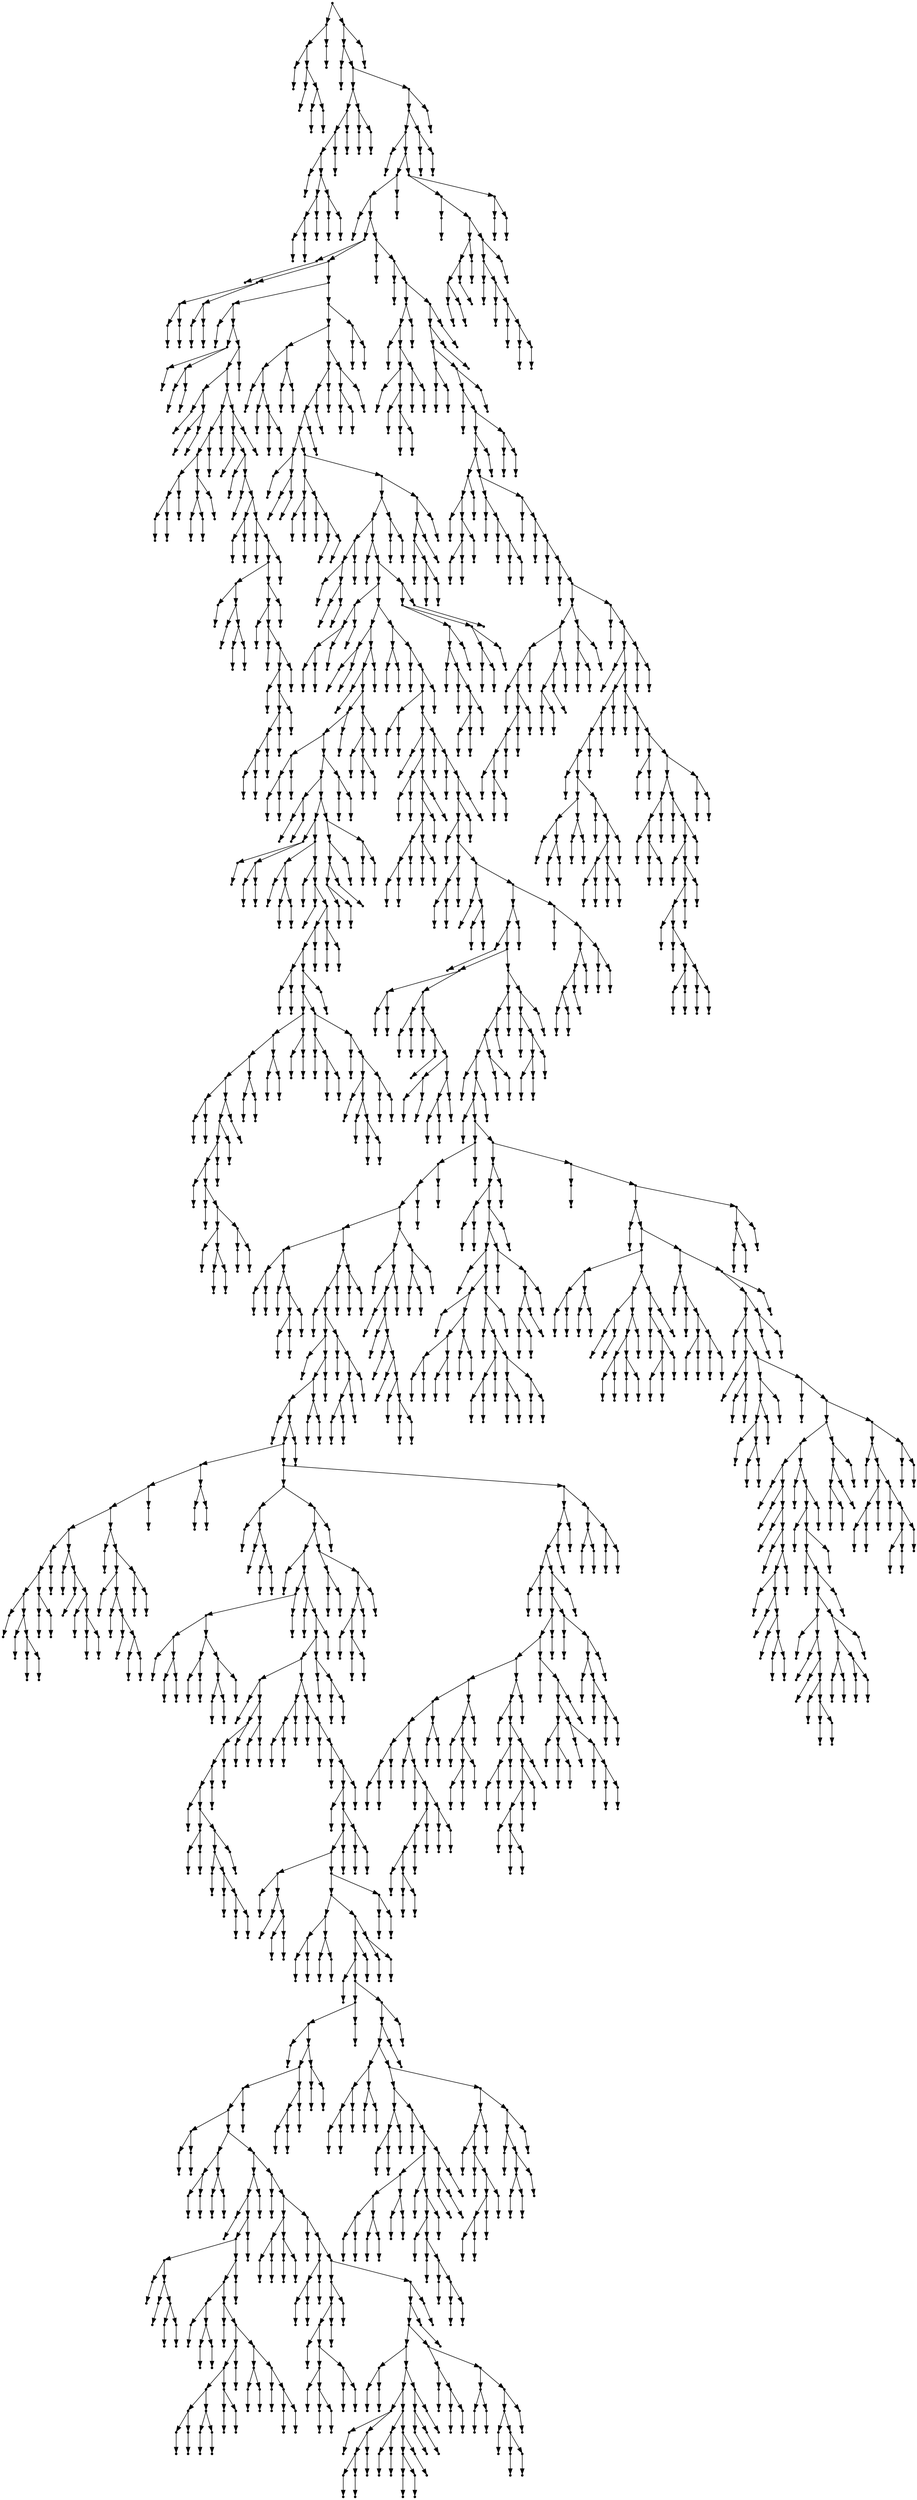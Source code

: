digraph {
  2227 [shape=point];
  13 [shape=point];
  10 [shape=point];
  1 [shape=point];
  0 [shape=point];
  9 [shape=point];
  3 [shape=point];
  2 [shape=point];
  8 [shape=point];
  5 [shape=point];
  4 [shape=point];
  7 [shape=point];
  6 [shape=point];
  12 [shape=point];
  11 [shape=point];
  2226 [shape=point];
  2223 [shape=point];
  15 [shape=point];
  14 [shape=point];
  2222 [shape=point];
  44 [shape=point];
  38 [shape=point];
  35 [shape=point];
  32 [shape=point];
  17 [shape=point];
  16 [shape=point];
  31 [shape=point];
  25 [shape=point];
  22 [shape=point];
  19 [shape=point];
  18 [shape=point];
  21 [shape=point];
  20 [shape=point];
  24 [shape=point];
  23 [shape=point];
  30 [shape=point];
  27 [shape=point];
  26 [shape=point];
  29 [shape=point];
  28 [shape=point];
  34 [shape=point];
  33 [shape=point];
  37 [shape=point];
  36 [shape=point];
  43 [shape=point];
  40 [shape=point];
  39 [shape=point];
  42 [shape=point];
  41 [shape=point];
  2221 [shape=point];
  2218 [shape=point];
  2212 [shape=point];
  46 [shape=point];
  45 [shape=point];
  2211 [shape=point];
  2172 [shape=point];
  2169 [shape=point];
  48 [shape=point];
  47 [shape=point];
  2168 [shape=point];
  1907 [shape=point];
  50 [shape=point];
  49 [shape=point];
  1906 [shape=point];
  61 [shape=point];
  55 [shape=point];
  52 [shape=point];
  51 [shape=point];
  54 [shape=point];
  53 [shape=point];
  60 [shape=point];
  57 [shape=point];
  56 [shape=point];
  59 [shape=point];
  58 [shape=point];
  1905 [shape=point];
  174 [shape=point];
  63 [shape=point];
  62 [shape=point];
  173 [shape=point];
  71 [shape=point];
  65 [shape=point];
  64 [shape=point];
  70 [shape=point];
  67 [shape=point];
  66 [shape=point];
  69 [shape=point];
  68 [shape=point];
  172 [shape=point];
  169 [shape=point];
  79 [shape=point];
  73 [shape=point];
  72 [shape=point];
  78 [shape=point];
  75 [shape=point];
  74 [shape=point];
  77 [shape=point];
  76 [shape=point];
  168 [shape=point];
  102 [shape=point];
  99 [shape=point];
  96 [shape=point];
  87 [shape=point];
  84 [shape=point];
  81 [shape=point];
  80 [shape=point];
  83 [shape=point];
  82 [shape=point];
  86 [shape=point];
  85 [shape=point];
  95 [shape=point];
  92 [shape=point];
  89 [shape=point];
  88 [shape=point];
  91 [shape=point];
  90 [shape=point];
  94 [shape=point];
  93 [shape=point];
  98 [shape=point];
  97 [shape=point];
  101 [shape=point];
  100 [shape=point];
  167 [shape=point];
  164 [shape=point];
  104 [shape=point];
  103 [shape=point];
  163 [shape=point];
  106 [shape=point];
  105 [shape=point];
  162 [shape=point];
  108 [shape=point];
  107 [shape=point];
  161 [shape=point];
  113 [shape=point];
  110 [shape=point];
  109 [shape=point];
  112 [shape=point];
  111 [shape=point];
  160 [shape=point];
  115 [shape=point];
  114 [shape=point];
  159 [shape=point];
  156 [shape=point];
  126 [shape=point];
  117 [shape=point];
  116 [shape=point];
  125 [shape=point];
  119 [shape=point];
  118 [shape=point];
  124 [shape=point];
  121 [shape=point];
  120 [shape=point];
  123 [shape=point];
  122 [shape=point];
  155 [shape=point];
  152 [shape=point];
  128 [shape=point];
  127 [shape=point];
  151 [shape=point];
  130 [shape=point];
  129 [shape=point];
  150 [shape=point];
  147 [shape=point];
  132 [shape=point];
  131 [shape=point];
  146 [shape=point];
  143 [shape=point];
  140 [shape=point];
  137 [shape=point];
  134 [shape=point];
  133 [shape=point];
  136 [shape=point];
  135 [shape=point];
  139 [shape=point];
  138 [shape=point];
  142 [shape=point];
  141 [shape=point];
  145 [shape=point];
  144 [shape=point];
  149 [shape=point];
  148 [shape=point];
  154 [shape=point];
  153 [shape=point];
  158 [shape=point];
  157 [shape=point];
  166 [shape=point];
  165 [shape=point];
  171 [shape=point];
  170 [shape=point];
  1904 [shape=point];
  1898 [shape=point];
  191 [shape=point];
  185 [shape=point];
  176 [shape=point];
  175 [shape=point];
  184 [shape=point];
  178 [shape=point];
  177 [shape=point];
  183 [shape=point];
  180 [shape=point];
  179 [shape=point];
  182 [shape=point];
  181 [shape=point];
  190 [shape=point];
  187 [shape=point];
  186 [shape=point];
  189 [shape=point];
  188 [shape=point];
  1897 [shape=point];
  1888 [shape=point];
  1885 [shape=point];
  1882 [shape=point];
  1879 [shape=point];
  199 [shape=point];
  193 [shape=point];
  192 [shape=point];
  198 [shape=point];
  195 [shape=point];
  194 [shape=point];
  197 [shape=point];
  196 [shape=point];
  1878 [shape=point];
  213 [shape=point];
  204 [shape=point];
  201 [shape=point];
  200 [shape=point];
  203 [shape=point];
  202 [shape=point];
  212 [shape=point];
  206 [shape=point];
  205 [shape=point];
  211 [shape=point];
  208 [shape=point];
  207 [shape=point];
  210 [shape=point];
  209 [shape=point];
  1877 [shape=point];
  1862 [shape=point];
  1856 [shape=point];
  224 [shape=point];
  221 [shape=point];
  215 [shape=point];
  214 [shape=point];
  220 [shape=point];
  217 [shape=point];
  216 [shape=point];
  219 [shape=point];
  218 [shape=point];
  223 [shape=point];
  222 [shape=point];
  1855 [shape=point];
  226 [shape=point];
  225 [shape=point];
  1854 [shape=point];
  1824 [shape=point];
  237 [shape=point];
  234 [shape=point];
  231 [shape=point];
  228 [shape=point];
  227 [shape=point];
  230 [shape=point];
  229 [shape=point];
  233 [shape=point];
  232 [shape=point];
  236 [shape=point];
  235 [shape=point];
  1823 [shape=point];
  428 [shape=point];
  242 [shape=point];
  239 [shape=point];
  238 [shape=point];
  241 [shape=point];
  240 [shape=point];
  427 [shape=point];
  424 [shape=point];
  244 [shape=point];
  243 [shape=point];
  423 [shape=point];
  411 [shape=point];
  408 [shape=point];
  252 [shape=point];
  249 [shape=point];
  246 [shape=point];
  245 [shape=point];
  248 [shape=point];
  247 [shape=point];
  251 [shape=point];
  250 [shape=point];
  407 [shape=point];
  401 [shape=point];
  257 [shape=point];
  254 [shape=point];
  253 [shape=point];
  256 [shape=point];
  255 [shape=point];
  400 [shape=point];
  382 [shape=point];
  265 [shape=point];
  259 [shape=point];
  258 [shape=point];
  264 [shape=point];
  261 [shape=point];
  260 [shape=point];
  263 [shape=point];
  262 [shape=point];
  381 [shape=point];
  273 [shape=point];
  267 [shape=point];
  266 [shape=point];
  272 [shape=point];
  269 [shape=point];
  268 [shape=point];
  271 [shape=point];
  270 [shape=point];
  380 [shape=point];
  275 [shape=point];
  274 [shape=point];
  379 [shape=point];
  277 [shape=point];
  276 [shape=point];
  378 [shape=point];
  372 [shape=point];
  369 [shape=point];
  282 [shape=point];
  279 [shape=point];
  278 [shape=point];
  281 [shape=point];
  280 [shape=point];
  368 [shape=point];
  365 [shape=point];
  335 [shape=point];
  329 [shape=point];
  323 [shape=point];
  317 [shape=point];
  287 [shape=point];
  284 [shape=point];
  283 [shape=point];
  286 [shape=point];
  285 [shape=point];
  316 [shape=point];
  313 [shape=point];
  310 [shape=point];
  307 [shape=point];
  289 [shape=point];
  288 [shape=point];
  306 [shape=point];
  291 [shape=point];
  290 [shape=point];
  305 [shape=point];
  299 [shape=point];
  293 [shape=point];
  292 [shape=point];
  298 [shape=point];
  295 [shape=point];
  294 [shape=point];
  297 [shape=point];
  296 [shape=point];
  304 [shape=point];
  301 [shape=point];
  300 [shape=point];
  303 [shape=point];
  302 [shape=point];
  309 [shape=point];
  308 [shape=point];
  312 [shape=point];
  311 [shape=point];
  315 [shape=point];
  314 [shape=point];
  322 [shape=point];
  319 [shape=point];
  318 [shape=point];
  321 [shape=point];
  320 [shape=point];
  328 [shape=point];
  325 [shape=point];
  324 [shape=point];
  327 [shape=point];
  326 [shape=point];
  334 [shape=point];
  331 [shape=point];
  330 [shape=point];
  333 [shape=point];
  332 [shape=point];
  364 [shape=point];
  343 [shape=point];
  337 [shape=point];
  336 [shape=point];
  342 [shape=point];
  339 [shape=point];
  338 [shape=point];
  341 [shape=point];
  340 [shape=point];
  363 [shape=point];
  345 [shape=point];
  344 [shape=point];
  362 [shape=point];
  356 [shape=point];
  347 [shape=point];
  346 [shape=point];
  355 [shape=point];
  349 [shape=point];
  348 [shape=point];
  354 [shape=point];
  351 [shape=point];
  350 [shape=point];
  353 [shape=point];
  352 [shape=point];
  361 [shape=point];
  358 [shape=point];
  357 [shape=point];
  360 [shape=point];
  359 [shape=point];
  367 [shape=point];
  366 [shape=point];
  371 [shape=point];
  370 [shape=point];
  377 [shape=point];
  374 [shape=point];
  373 [shape=point];
  376 [shape=point];
  375 [shape=point];
  399 [shape=point];
  393 [shape=point];
  390 [shape=point];
  387 [shape=point];
  384 [shape=point];
  383 [shape=point];
  386 [shape=point];
  385 [shape=point];
  389 [shape=point];
  388 [shape=point];
  392 [shape=point];
  391 [shape=point];
  398 [shape=point];
  395 [shape=point];
  394 [shape=point];
  397 [shape=point];
  396 [shape=point];
  406 [shape=point];
  403 [shape=point];
  402 [shape=point];
  405 [shape=point];
  404 [shape=point];
  410 [shape=point];
  409 [shape=point];
  422 [shape=point];
  419 [shape=point];
  413 [shape=point];
  412 [shape=point];
  418 [shape=point];
  415 [shape=point];
  414 [shape=point];
  417 [shape=point];
  416 [shape=point];
  421 [shape=point];
  420 [shape=point];
  426 [shape=point];
  425 [shape=point];
  1822 [shape=point];
  433 [shape=point];
  430 [shape=point];
  429 [shape=point];
  432 [shape=point];
  431 [shape=point];
  1821 [shape=point];
  435 [shape=point];
  434 [shape=point];
  1820 [shape=point];
  1817 [shape=point];
  440 [shape=point];
  437 [shape=point];
  436 [shape=point];
  439 [shape=point];
  438 [shape=point];
  1816 [shape=point];
  469 [shape=point];
  442 [shape=point];
  441 [shape=point];
  468 [shape=point];
  447 [shape=point];
  444 [shape=point];
  443 [shape=point];
  446 [shape=point];
  445 [shape=point];
  467 [shape=point];
  464 [shape=point];
  461 [shape=point];
  455 [shape=point];
  452 [shape=point];
  449 [shape=point];
  448 [shape=point];
  451 [shape=point];
  450 [shape=point];
  454 [shape=point];
  453 [shape=point];
  460 [shape=point];
  457 [shape=point];
  456 [shape=point];
  459 [shape=point];
  458 [shape=point];
  463 [shape=point];
  462 [shape=point];
  466 [shape=point];
  465 [shape=point];
  1815 [shape=point];
  471 [shape=point];
  470 [shape=point];
  1814 [shape=point];
  473 [shape=point];
  472 [shape=point];
  1813 [shape=point];
  1810 [shape=point];
  1807 [shape=point];
  475 [shape=point];
  474 [shape=point];
  1806 [shape=point];
  483 [shape=point];
  480 [shape=point];
  477 [shape=point];
  476 [shape=point];
  479 [shape=point];
  478 [shape=point];
  482 [shape=point];
  481 [shape=point];
  1805 [shape=point];
  491 [shape=point];
  485 [shape=point];
  484 [shape=point];
  490 [shape=point];
  487 [shape=point];
  486 [shape=point];
  489 [shape=point];
  488 [shape=point];
  1804 [shape=point];
  1783 [shape=point];
  1780 [shape=point];
  493 [shape=point];
  492 [shape=point];
  1779 [shape=point];
  525 [shape=point];
  498 [shape=point];
  495 [shape=point];
  494 [shape=point];
  497 [shape=point];
  496 [shape=point];
  524 [shape=point];
  503 [shape=point];
  500 [shape=point];
  499 [shape=point];
  502 [shape=point];
  501 [shape=point];
  523 [shape=point];
  505 [shape=point];
  504 [shape=point];
  522 [shape=point];
  507 [shape=point];
  506 [shape=point];
  521 [shape=point];
  512 [shape=point];
  509 [shape=point];
  508 [shape=point];
  511 [shape=point];
  510 [shape=point];
  520 [shape=point];
  517 [shape=point];
  514 [shape=point];
  513 [shape=point];
  516 [shape=point];
  515 [shape=point];
  519 [shape=point];
  518 [shape=point];
  1778 [shape=point];
  1763 [shape=point];
  1760 [shape=point];
  1757 [shape=point];
  1751 [shape=point];
  527 [shape=point];
  526 [shape=point];
  1750 [shape=point];
  1747 [shape=point];
  529 [shape=point];
  528 [shape=point];
  1746 [shape=point];
  1425 [shape=point];
  1422 [shape=point];
  1419 [shape=point];
  1416 [shape=point];
  1380 [shape=point];
  546 [shape=point];
  534 [shape=point];
  531 [shape=point];
  530 [shape=point];
  533 [shape=point];
  532 [shape=point];
  545 [shape=point];
  536 [shape=point];
  535 [shape=point];
  544 [shape=point];
  541 [shape=point];
  538 [shape=point];
  537 [shape=point];
  540 [shape=point];
  539 [shape=point];
  543 [shape=point];
  542 [shape=point];
  1379 [shape=point];
  1373 [shape=point];
  1370 [shape=point];
  548 [shape=point];
  547 [shape=point];
  1369 [shape=point];
  1354 [shape=point];
  550 [shape=point];
  549 [shape=point];
  1353 [shape=point];
  1350 [shape=point];
  1344 [shape=point];
  552 [shape=point];
  551 [shape=point];
  1343 [shape=point];
  1340 [shape=point];
  620 [shape=point];
  614 [shape=point];
  611 [shape=point];
  587 [shape=point];
  572 [shape=point];
  569 [shape=point];
  563 [shape=point];
  554 [shape=point];
  553 [shape=point];
  562 [shape=point];
  556 [shape=point];
  555 [shape=point];
  561 [shape=point];
  558 [shape=point];
  557 [shape=point];
  560 [shape=point];
  559 [shape=point];
  568 [shape=point];
  565 [shape=point];
  564 [shape=point];
  567 [shape=point];
  566 [shape=point];
  571 [shape=point];
  570 [shape=point];
  586 [shape=point];
  574 [shape=point];
  573 [shape=point];
  585 [shape=point];
  576 [shape=point];
  575 [shape=point];
  584 [shape=point];
  578 [shape=point];
  577 [shape=point];
  583 [shape=point];
  580 [shape=point];
  579 [shape=point];
  582 [shape=point];
  581 [shape=point];
  610 [shape=point];
  589 [shape=point];
  588 [shape=point];
  609 [shape=point];
  603 [shape=point];
  591 [shape=point];
  590 [shape=point];
  602 [shape=point];
  593 [shape=point];
  592 [shape=point];
  601 [shape=point];
  595 [shape=point];
  594 [shape=point];
  600 [shape=point];
  597 [shape=point];
  596 [shape=point];
  599 [shape=point];
  598 [shape=point];
  608 [shape=point];
  605 [shape=point];
  604 [shape=point];
  607 [shape=point];
  606 [shape=point];
  613 [shape=point];
  612 [shape=point];
  619 [shape=point];
  616 [shape=point];
  615 [shape=point];
  618 [shape=point];
  617 [shape=point];
  1339 [shape=point];
  1174 [shape=point];
  631 [shape=point];
  622 [shape=point];
  621 [shape=point];
  630 [shape=point];
  624 [shape=point];
  623 [shape=point];
  629 [shape=point];
  626 [shape=point];
  625 [shape=point];
  628 [shape=point];
  627 [shape=point];
  1173 [shape=point];
  1170 [shape=point];
  1149 [shape=point];
  633 [shape=point];
  632 [shape=point];
  1148 [shape=point];
  659 [shape=point];
  656 [shape=point];
  641 [shape=point];
  635 [shape=point];
  634 [shape=point];
  640 [shape=point];
  637 [shape=point];
  636 [shape=point];
  639 [shape=point];
  638 [shape=point];
  655 [shape=point];
  646 [shape=point];
  643 [shape=point];
  642 [shape=point];
  645 [shape=point];
  644 [shape=point];
  654 [shape=point];
  651 [shape=point];
  648 [shape=point];
  647 [shape=point];
  650 [shape=point];
  649 [shape=point];
  653 [shape=point];
  652 [shape=point];
  658 [shape=point];
  657 [shape=point];
  1147 [shape=point];
  661 [shape=point];
  660 [shape=point];
  1146 [shape=point];
  1143 [shape=point];
  1134 [shape=point];
  702 [shape=point];
  663 [shape=point];
  662 [shape=point];
  701 [shape=point];
  695 [shape=point];
  692 [shape=point];
  689 [shape=point];
  686 [shape=point];
  665 [shape=point];
  664 [shape=point];
  685 [shape=point];
  670 [shape=point];
  667 [shape=point];
  666 [shape=point];
  669 [shape=point];
  668 [shape=point];
  684 [shape=point];
  681 [shape=point];
  672 [shape=point];
  671 [shape=point];
  680 [shape=point];
  674 [shape=point];
  673 [shape=point];
  679 [shape=point];
  676 [shape=point];
  675 [shape=point];
  678 [shape=point];
  677 [shape=point];
  683 [shape=point];
  682 [shape=point];
  688 [shape=point];
  687 [shape=point];
  691 [shape=point];
  690 [shape=point];
  694 [shape=point];
  693 [shape=point];
  700 [shape=point];
  697 [shape=point];
  696 [shape=point];
  699 [shape=point];
  698 [shape=point];
  1133 [shape=point];
  710 [shape=point];
  707 [shape=point];
  704 [shape=point];
  703 [shape=point];
  706 [shape=point];
  705 [shape=point];
  709 [shape=point];
  708 [shape=point];
  1132 [shape=point];
  712 [shape=point];
  711 [shape=point];
  1131 [shape=point];
  714 [shape=point];
  713 [shape=point];
  1130 [shape=point];
  716 [shape=point];
  715 [shape=point];
  1129 [shape=point];
  1126 [shape=point];
  718 [shape=point];
  717 [shape=point];
  1125 [shape=point];
  1119 [shape=point];
  1116 [shape=point];
  729 [shape=point];
  720 [shape=point];
  719 [shape=point];
  728 [shape=point];
  722 [shape=point];
  721 [shape=point];
  727 [shape=point];
  724 [shape=point];
  723 [shape=point];
  726 [shape=point];
  725 [shape=point];
  1115 [shape=point];
  1109 [shape=point];
  740 [shape=point];
  734 [shape=point];
  731 [shape=point];
  730 [shape=point];
  733 [shape=point];
  732 [shape=point];
  739 [shape=point];
  736 [shape=point];
  735 [shape=point];
  738 [shape=point];
  737 [shape=point];
  1108 [shape=point];
  1102 [shape=point];
  1099 [shape=point];
  742 [shape=point];
  741 [shape=point];
  1098 [shape=point];
  981 [shape=point];
  978 [shape=point];
  744 [shape=point];
  743 [shape=point];
  977 [shape=point];
  971 [shape=point];
  962 [shape=point];
  959 [shape=point];
  749 [shape=point];
  746 [shape=point];
  745 [shape=point];
  748 [shape=point];
  747 [shape=point];
  958 [shape=point];
  760 [shape=point];
  754 [shape=point];
  751 [shape=point];
  750 [shape=point];
  753 [shape=point];
  752 [shape=point];
  759 [shape=point];
  756 [shape=point];
  755 [shape=point];
  758 [shape=point];
  757 [shape=point];
  957 [shape=point];
  831 [shape=point];
  828 [shape=point];
  762 [shape=point];
  761 [shape=point];
  827 [shape=point];
  824 [shape=point];
  773 [shape=point];
  764 [shape=point];
  763 [shape=point];
  772 [shape=point];
  766 [shape=point];
  765 [shape=point];
  771 [shape=point];
  768 [shape=point];
  767 [shape=point];
  770 [shape=point];
  769 [shape=point];
  823 [shape=point];
  820 [shape=point];
  781 [shape=point];
  775 [shape=point];
  774 [shape=point];
  780 [shape=point];
  777 [shape=point];
  776 [shape=point];
  779 [shape=point];
  778 [shape=point];
  819 [shape=point];
  783 [shape=point];
  782 [shape=point];
  818 [shape=point];
  803 [shape=point];
  800 [shape=point];
  794 [shape=point];
  788 [shape=point];
  785 [shape=point];
  784 [shape=point];
  787 [shape=point];
  786 [shape=point];
  793 [shape=point];
  790 [shape=point];
  789 [shape=point];
  792 [shape=point];
  791 [shape=point];
  799 [shape=point];
  796 [shape=point];
  795 [shape=point];
  798 [shape=point];
  797 [shape=point];
  802 [shape=point];
  801 [shape=point];
  817 [shape=point];
  808 [shape=point];
  805 [shape=point];
  804 [shape=point];
  807 [shape=point];
  806 [shape=point];
  816 [shape=point];
  810 [shape=point];
  809 [shape=point];
  815 [shape=point];
  812 [shape=point];
  811 [shape=point];
  814 [shape=point];
  813 [shape=point];
  822 [shape=point];
  821 [shape=point];
  826 [shape=point];
  825 [shape=point];
  830 [shape=point];
  829 [shape=point];
  956 [shape=point];
  833 [shape=point];
  832 [shape=point];
  955 [shape=point];
  844 [shape=point];
  838 [shape=point];
  835 [shape=point];
  834 [shape=point];
  837 [shape=point];
  836 [shape=point];
  843 [shape=point];
  840 [shape=point];
  839 [shape=point];
  842 [shape=point];
  841 [shape=point];
  954 [shape=point];
  846 [shape=point];
  845 [shape=point];
  953 [shape=point];
  854 [shape=point];
  851 [shape=point];
  848 [shape=point];
  847 [shape=point];
  850 [shape=point];
  849 [shape=point];
  853 [shape=point];
  852 [shape=point];
  952 [shape=point];
  877 [shape=point];
  874 [shape=point];
  871 [shape=point];
  856 [shape=point];
  855 [shape=point];
  870 [shape=point];
  864 [shape=point];
  858 [shape=point];
  857 [shape=point];
  863 [shape=point];
  860 [shape=point];
  859 [shape=point];
  862 [shape=point];
  861 [shape=point];
  869 [shape=point];
  866 [shape=point];
  865 [shape=point];
  868 [shape=point];
  867 [shape=point];
  873 [shape=point];
  872 [shape=point];
  876 [shape=point];
  875 [shape=point];
  951 [shape=point];
  948 [shape=point];
  945 [shape=point];
  918 [shape=point];
  882 [shape=point];
  879 [shape=point];
  878 [shape=point];
  881 [shape=point];
  880 [shape=point];
  917 [shape=point];
  908 [shape=point];
  893 [shape=point];
  884 [shape=point];
  883 [shape=point];
  892 [shape=point];
  889 [shape=point];
  886 [shape=point];
  885 [shape=point];
  888 [shape=point];
  887 [shape=point];
  891 [shape=point];
  890 [shape=point];
  907 [shape=point];
  898 [shape=point];
  895 [shape=point];
  894 [shape=point];
  897 [shape=point];
  896 [shape=point];
  906 [shape=point];
  903 [shape=point];
  900 [shape=point];
  899 [shape=point];
  902 [shape=point];
  901 [shape=point];
  905 [shape=point];
  904 [shape=point];
  916 [shape=point];
  913 [shape=point];
  910 [shape=point];
  909 [shape=point];
  912 [shape=point];
  911 [shape=point];
  915 [shape=point];
  914 [shape=point];
  944 [shape=point];
  926 [shape=point];
  920 [shape=point];
  919 [shape=point];
  925 [shape=point];
  922 [shape=point];
  921 [shape=point];
  924 [shape=point];
  923 [shape=point];
  943 [shape=point];
  931 [shape=point];
  928 [shape=point];
  927 [shape=point];
  930 [shape=point];
  929 [shape=point];
  942 [shape=point];
  939 [shape=point];
  933 [shape=point];
  932 [shape=point];
  938 [shape=point];
  935 [shape=point];
  934 [shape=point];
  937 [shape=point];
  936 [shape=point];
  941 [shape=point];
  940 [shape=point];
  947 [shape=point];
  946 [shape=point];
  950 [shape=point];
  949 [shape=point];
  961 [shape=point];
  960 [shape=point];
  970 [shape=point];
  967 [shape=point];
  964 [shape=point];
  963 [shape=point];
  966 [shape=point];
  965 [shape=point];
  969 [shape=point];
  968 [shape=point];
  976 [shape=point];
  973 [shape=point];
  972 [shape=point];
  975 [shape=point];
  974 [shape=point];
  980 [shape=point];
  979 [shape=point];
  1097 [shape=point];
  1094 [shape=point];
  1091 [shape=point];
  995 [shape=point];
  989 [shape=point];
  986 [shape=point];
  983 [shape=point];
  982 [shape=point];
  985 [shape=point];
  984 [shape=point];
  988 [shape=point];
  987 [shape=point];
  994 [shape=point];
  991 [shape=point];
  990 [shape=point];
  993 [shape=point];
  992 [shape=point];
  1090 [shape=point];
  1054 [shape=point];
  1003 [shape=point];
  1000 [shape=point];
  997 [shape=point];
  996 [shape=point];
  999 [shape=point];
  998 [shape=point];
  1002 [shape=point];
  1001 [shape=point];
  1053 [shape=point];
  1005 [shape=point];
  1004 [shape=point];
  1052 [shape=point];
  1043 [shape=point];
  1022 [shape=point];
  1016 [shape=point];
  1010 [shape=point];
  1007 [shape=point];
  1006 [shape=point];
  1009 [shape=point];
  1008 [shape=point];
  1015 [shape=point];
  1012 [shape=point];
  1011 [shape=point];
  1014 [shape=point];
  1013 [shape=point];
  1021 [shape=point];
  1018 [shape=point];
  1017 [shape=point];
  1020 [shape=point];
  1019 [shape=point];
  1042 [shape=point];
  1024 [shape=point];
  1023 [shape=point];
  1041 [shape=point];
  1038 [shape=point];
  1026 [shape=point];
  1025 [shape=point];
  1037 [shape=point];
  1028 [shape=point];
  1027 [shape=point];
  1036 [shape=point];
  1030 [shape=point];
  1029 [shape=point];
  1035 [shape=point];
  1032 [shape=point];
  1031 [shape=point];
  1034 [shape=point];
  1033 [shape=point];
  1040 [shape=point];
  1039 [shape=point];
  1051 [shape=point];
  1048 [shape=point];
  1045 [shape=point];
  1044 [shape=point];
  1047 [shape=point];
  1046 [shape=point];
  1050 [shape=point];
  1049 [shape=point];
  1089 [shape=point];
  1074 [shape=point];
  1071 [shape=point];
  1056 [shape=point];
  1055 [shape=point];
  1070 [shape=point];
  1058 [shape=point];
  1057 [shape=point];
  1069 [shape=point];
  1066 [shape=point];
  1063 [shape=point];
  1060 [shape=point];
  1059 [shape=point];
  1062 [shape=point];
  1061 [shape=point];
  1065 [shape=point];
  1064 [shape=point];
  1068 [shape=point];
  1067 [shape=point];
  1073 [shape=point];
  1072 [shape=point];
  1088 [shape=point];
  1085 [shape=point];
  1076 [shape=point];
  1075 [shape=point];
  1084 [shape=point];
  1081 [shape=point];
  1078 [shape=point];
  1077 [shape=point];
  1080 [shape=point];
  1079 [shape=point];
  1083 [shape=point];
  1082 [shape=point];
  1087 [shape=point];
  1086 [shape=point];
  1093 [shape=point];
  1092 [shape=point];
  1096 [shape=point];
  1095 [shape=point];
  1101 [shape=point];
  1100 [shape=point];
  1107 [shape=point];
  1104 [shape=point];
  1103 [shape=point];
  1106 [shape=point];
  1105 [shape=point];
  1114 [shape=point];
  1111 [shape=point];
  1110 [shape=point];
  1113 [shape=point];
  1112 [shape=point];
  1118 [shape=point];
  1117 [shape=point];
  1124 [shape=point];
  1121 [shape=point];
  1120 [shape=point];
  1123 [shape=point];
  1122 [shape=point];
  1128 [shape=point];
  1127 [shape=point];
  1142 [shape=point];
  1136 [shape=point];
  1135 [shape=point];
  1141 [shape=point];
  1138 [shape=point];
  1137 [shape=point];
  1140 [shape=point];
  1139 [shape=point];
  1145 [shape=point];
  1144 [shape=point];
  1169 [shape=point];
  1154 [shape=point];
  1151 [shape=point];
  1150 [shape=point];
  1153 [shape=point];
  1152 [shape=point];
  1168 [shape=point];
  1165 [shape=point];
  1162 [shape=point];
  1156 [shape=point];
  1155 [shape=point];
  1161 [shape=point];
  1158 [shape=point];
  1157 [shape=point];
  1160 [shape=point];
  1159 [shape=point];
  1164 [shape=point];
  1163 [shape=point];
  1167 [shape=point];
  1166 [shape=point];
  1172 [shape=point];
  1171 [shape=point];
  1338 [shape=point];
  1326 [shape=point];
  1323 [shape=point];
  1320 [shape=point];
  1179 [shape=point];
  1176 [shape=point];
  1175 [shape=point];
  1178 [shape=point];
  1177 [shape=point];
  1319 [shape=point];
  1316 [shape=point];
  1298 [shape=point];
  1295 [shape=point];
  1268 [shape=point];
  1235 [shape=point];
  1220 [shape=point];
  1214 [shape=point];
  1187 [shape=point];
  1184 [shape=point];
  1181 [shape=point];
  1180 [shape=point];
  1183 [shape=point];
  1182 [shape=point];
  1186 [shape=point];
  1185 [shape=point];
  1213 [shape=point];
  1189 [shape=point];
  1188 [shape=point];
  1212 [shape=point];
  1191 [shape=point];
  1190 [shape=point];
  1211 [shape=point];
  1205 [shape=point];
  1202 [shape=point];
  1199 [shape=point];
  1193 [shape=point];
  1192 [shape=point];
  1198 [shape=point];
  1195 [shape=point];
  1194 [shape=point];
  1197 [shape=point];
  1196 [shape=point];
  1201 [shape=point];
  1200 [shape=point];
  1204 [shape=point];
  1203 [shape=point];
  1210 [shape=point];
  1207 [shape=point];
  1206 [shape=point];
  1209 [shape=point];
  1208 [shape=point];
  1219 [shape=point];
  1216 [shape=point];
  1215 [shape=point];
  1218 [shape=point];
  1217 [shape=point];
  1234 [shape=point];
  1231 [shape=point];
  1222 [shape=point];
  1221 [shape=point];
  1230 [shape=point];
  1227 [shape=point];
  1224 [shape=point];
  1223 [shape=point];
  1226 [shape=point];
  1225 [shape=point];
  1229 [shape=point];
  1228 [shape=point];
  1233 [shape=point];
  1232 [shape=point];
  1267 [shape=point];
  1264 [shape=point];
  1237 [shape=point];
  1236 [shape=point];
  1263 [shape=point];
  1245 [shape=point];
  1242 [shape=point];
  1239 [shape=point];
  1238 [shape=point];
  1241 [shape=point];
  1240 [shape=point];
  1244 [shape=point];
  1243 [shape=point];
  1262 [shape=point];
  1259 [shape=point];
  1256 [shape=point];
  1253 [shape=point];
  1247 [shape=point];
  1246 [shape=point];
  1252 [shape=point];
  1249 [shape=point];
  1248 [shape=point];
  1251 [shape=point];
  1250 [shape=point];
  1255 [shape=point];
  1254 [shape=point];
  1258 [shape=point];
  1257 [shape=point];
  1261 [shape=point];
  1260 [shape=point];
  1266 [shape=point];
  1265 [shape=point];
  1294 [shape=point];
  1270 [shape=point];
  1269 [shape=point];
  1293 [shape=point];
  1290 [shape=point];
  1278 [shape=point];
  1272 [shape=point];
  1271 [shape=point];
  1277 [shape=point];
  1274 [shape=point];
  1273 [shape=point];
  1276 [shape=point];
  1275 [shape=point];
  1289 [shape=point];
  1280 [shape=point];
  1279 [shape=point];
  1288 [shape=point];
  1282 [shape=point];
  1281 [shape=point];
  1287 [shape=point];
  1284 [shape=point];
  1283 [shape=point];
  1286 [shape=point];
  1285 [shape=point];
  1292 [shape=point];
  1291 [shape=point];
  1297 [shape=point];
  1296 [shape=point];
  1315 [shape=point];
  1300 [shape=point];
  1299 [shape=point];
  1314 [shape=point];
  1311 [shape=point];
  1302 [shape=point];
  1301 [shape=point];
  1310 [shape=point];
  1304 [shape=point];
  1303 [shape=point];
  1309 [shape=point];
  1306 [shape=point];
  1305 [shape=point];
  1308 [shape=point];
  1307 [shape=point];
  1313 [shape=point];
  1312 [shape=point];
  1318 [shape=point];
  1317 [shape=point];
  1322 [shape=point];
  1321 [shape=point];
  1325 [shape=point];
  1324 [shape=point];
  1337 [shape=point];
  1331 [shape=point];
  1328 [shape=point];
  1327 [shape=point];
  1330 [shape=point];
  1329 [shape=point];
  1336 [shape=point];
  1333 [shape=point];
  1332 [shape=point];
  1335 [shape=point];
  1334 [shape=point];
  1342 [shape=point];
  1341 [shape=point];
  1349 [shape=point];
  1346 [shape=point];
  1345 [shape=point];
  1348 [shape=point];
  1347 [shape=point];
  1352 [shape=point];
  1351 [shape=point];
  1368 [shape=point];
  1356 [shape=point];
  1355 [shape=point];
  1367 [shape=point];
  1364 [shape=point];
  1361 [shape=point];
  1358 [shape=point];
  1357 [shape=point];
  1360 [shape=point];
  1359 [shape=point];
  1363 [shape=point];
  1362 [shape=point];
  1366 [shape=point];
  1365 [shape=point];
  1372 [shape=point];
  1371 [shape=point];
  1378 [shape=point];
  1375 [shape=point];
  1374 [shape=point];
  1377 [shape=point];
  1376 [shape=point];
  1415 [shape=point];
  1406 [shape=point];
  1382 [shape=point];
  1381 [shape=point];
  1405 [shape=point];
  1402 [shape=point];
  1384 [shape=point];
  1383 [shape=point];
  1401 [shape=point];
  1386 [shape=point];
  1385 [shape=point];
  1400 [shape=point];
  1388 [shape=point];
  1387 [shape=point];
  1399 [shape=point];
  1390 [shape=point];
  1389 [shape=point];
  1398 [shape=point];
  1392 [shape=point];
  1391 [shape=point];
  1397 [shape=point];
  1394 [shape=point];
  1393 [shape=point];
  1396 [shape=point];
  1395 [shape=point];
  1404 [shape=point];
  1403 [shape=point];
  1414 [shape=point];
  1411 [shape=point];
  1408 [shape=point];
  1407 [shape=point];
  1410 [shape=point];
  1409 [shape=point];
  1413 [shape=point];
  1412 [shape=point];
  1418 [shape=point];
  1417 [shape=point];
  1421 [shape=point];
  1420 [shape=point];
  1424 [shape=point];
  1423 [shape=point];
  1745 [shape=point];
  1502 [shape=point];
  1499 [shape=point];
  1430 [shape=point];
  1427 [shape=point];
  1426 [shape=point];
  1429 [shape=point];
  1428 [shape=point];
  1498 [shape=point];
  1495 [shape=point];
  1480 [shape=point];
  1432 [shape=point];
  1431 [shape=point];
  1479 [shape=point];
  1452 [shape=point];
  1434 [shape=point];
  1433 [shape=point];
  1451 [shape=point];
  1445 [shape=point];
  1439 [shape=point];
  1436 [shape=point];
  1435 [shape=point];
  1438 [shape=point];
  1437 [shape=point];
  1444 [shape=point];
  1441 [shape=point];
  1440 [shape=point];
  1443 [shape=point];
  1442 [shape=point];
  1450 [shape=point];
  1447 [shape=point];
  1446 [shape=point];
  1449 [shape=point];
  1448 [shape=point];
  1478 [shape=point];
  1475 [shape=point];
  1454 [shape=point];
  1453 [shape=point];
  1474 [shape=point];
  1462 [shape=point];
  1459 [shape=point];
  1456 [shape=point];
  1455 [shape=point];
  1458 [shape=point];
  1457 [shape=point];
  1461 [shape=point];
  1460 [shape=point];
  1473 [shape=point];
  1467 [shape=point];
  1464 [shape=point];
  1463 [shape=point];
  1466 [shape=point];
  1465 [shape=point];
  1472 [shape=point];
  1469 [shape=point];
  1468 [shape=point];
  1471 [shape=point];
  1470 [shape=point];
  1477 [shape=point];
  1476 [shape=point];
  1494 [shape=point];
  1482 [shape=point];
  1481 [shape=point];
  1493 [shape=point];
  1490 [shape=point];
  1487 [shape=point];
  1484 [shape=point];
  1483 [shape=point];
  1486 [shape=point];
  1485 [shape=point];
  1489 [shape=point];
  1488 [shape=point];
  1492 [shape=point];
  1491 [shape=point];
  1497 [shape=point];
  1496 [shape=point];
  1501 [shape=point];
  1500 [shape=point];
  1744 [shape=point];
  1504 [shape=point];
  1503 [shape=point];
  1743 [shape=point];
  1734 [shape=point];
  1506 [shape=point];
  1505 [shape=point];
  1733 [shape=point];
  1553 [shape=point];
  1517 [shape=point];
  1511 [shape=point];
  1508 [shape=point];
  1507 [shape=point];
  1510 [shape=point];
  1509 [shape=point];
  1516 [shape=point];
  1513 [shape=point];
  1512 [shape=point];
  1515 [shape=point];
  1514 [shape=point];
  1552 [shape=point];
  1537 [shape=point];
  1522 [shape=point];
  1519 [shape=point];
  1518 [shape=point];
  1521 [shape=point];
  1520 [shape=point];
  1536 [shape=point];
  1533 [shape=point];
  1527 [shape=point];
  1524 [shape=point];
  1523 [shape=point];
  1526 [shape=point];
  1525 [shape=point];
  1532 [shape=point];
  1529 [shape=point];
  1528 [shape=point];
  1531 [shape=point];
  1530 [shape=point];
  1535 [shape=point];
  1534 [shape=point];
  1551 [shape=point];
  1548 [shape=point];
  1539 [shape=point];
  1538 [shape=point];
  1547 [shape=point];
  1544 [shape=point];
  1541 [shape=point];
  1540 [shape=point];
  1543 [shape=point];
  1542 [shape=point];
  1546 [shape=point];
  1545 [shape=point];
  1550 [shape=point];
  1549 [shape=point];
  1732 [shape=point];
  1570 [shape=point];
  1555 [shape=point];
  1554 [shape=point];
  1569 [shape=point];
  1557 [shape=point];
  1556 [shape=point];
  1568 [shape=point];
  1562 [shape=point];
  1559 [shape=point];
  1558 [shape=point];
  1561 [shape=point];
  1560 [shape=point];
  1567 [shape=point];
  1564 [shape=point];
  1563 [shape=point];
  1566 [shape=point];
  1565 [shape=point];
  1731 [shape=point];
  1728 [shape=point];
  1722 [shape=point];
  1572 [shape=point];
  1571 [shape=point];
  1721 [shape=point];
  1580 [shape=point];
  1574 [shape=point];
  1573 [shape=point];
  1579 [shape=point];
  1576 [shape=point];
  1575 [shape=point];
  1578 [shape=point];
  1577 [shape=point];
  1720 [shape=point];
  1594 [shape=point];
  1591 [shape=point];
  1588 [shape=point];
  1582 [shape=point];
  1581 [shape=point];
  1587 [shape=point];
  1584 [shape=point];
  1583 [shape=point];
  1586 [shape=point];
  1585 [shape=point];
  1590 [shape=point];
  1589 [shape=point];
  1593 [shape=point];
  1592 [shape=point];
  1719 [shape=point];
  1596 [shape=point];
  1595 [shape=point];
  1718 [shape=point];
  1688 [shape=point];
  1676 [shape=point];
  1625 [shape=point];
  1598 [shape=point];
  1597 [shape=point];
  1624 [shape=point];
  1600 [shape=point];
  1599 [shape=point];
  1623 [shape=point];
  1602 [shape=point];
  1601 [shape=point];
  1622 [shape=point];
  1604 [shape=point];
  1603 [shape=point];
  1621 [shape=point];
  1618 [shape=point];
  1606 [shape=point];
  1605 [shape=point];
  1617 [shape=point];
  1608 [shape=point];
  1607 [shape=point];
  1616 [shape=point];
  1610 [shape=point];
  1609 [shape=point];
  1615 [shape=point];
  1612 [shape=point];
  1611 [shape=point];
  1614 [shape=point];
  1613 [shape=point];
  1620 [shape=point];
  1619 [shape=point];
  1675 [shape=point];
  1627 [shape=point];
  1626 [shape=point];
  1674 [shape=point];
  1671 [shape=point];
  1629 [shape=point];
  1628 [shape=point];
  1670 [shape=point];
  1667 [shape=point];
  1631 [shape=point];
  1630 [shape=point];
  1666 [shape=point];
  1663 [shape=point];
  1648 [shape=point];
  1633 [shape=point];
  1632 [shape=point];
  1647 [shape=point];
  1635 [shape=point];
  1634 [shape=point];
  1646 [shape=point];
  1637 [shape=point];
  1636 [shape=point];
  1645 [shape=point];
  1639 [shape=point];
  1638 [shape=point];
  1644 [shape=point];
  1641 [shape=point];
  1640 [shape=point];
  1643 [shape=point];
  1642 [shape=point];
  1662 [shape=point];
  1659 [shape=point];
  1653 [shape=point];
  1650 [shape=point];
  1649 [shape=point];
  1652 [shape=point];
  1651 [shape=point];
  1658 [shape=point];
  1655 [shape=point];
  1654 [shape=point];
  1657 [shape=point];
  1656 [shape=point];
  1661 [shape=point];
  1660 [shape=point];
  1665 [shape=point];
  1664 [shape=point];
  1669 [shape=point];
  1668 [shape=point];
  1673 [shape=point];
  1672 [shape=point];
  1687 [shape=point];
  1684 [shape=point];
  1681 [shape=point];
  1678 [shape=point];
  1677 [shape=point];
  1680 [shape=point];
  1679 [shape=point];
  1683 [shape=point];
  1682 [shape=point];
  1686 [shape=point];
  1685 [shape=point];
  1717 [shape=point];
  1711 [shape=point];
  1690 [shape=point];
  1689 [shape=point];
  1710 [shape=point];
  1698 [shape=point];
  1695 [shape=point];
  1692 [shape=point];
  1691 [shape=point];
  1694 [shape=point];
  1693 [shape=point];
  1697 [shape=point];
  1696 [shape=point];
  1709 [shape=point];
  1700 [shape=point];
  1699 [shape=point];
  1708 [shape=point];
  1705 [shape=point];
  1702 [shape=point];
  1701 [shape=point];
  1704 [shape=point];
  1703 [shape=point];
  1707 [shape=point];
  1706 [shape=point];
  1716 [shape=point];
  1713 [shape=point];
  1712 [shape=point];
  1715 [shape=point];
  1714 [shape=point];
  1727 [shape=point];
  1724 [shape=point];
  1723 [shape=point];
  1726 [shape=point];
  1725 [shape=point];
  1730 [shape=point];
  1729 [shape=point];
  1742 [shape=point];
  1739 [shape=point];
  1736 [shape=point];
  1735 [shape=point];
  1738 [shape=point];
  1737 [shape=point];
  1741 [shape=point];
  1740 [shape=point];
  1749 [shape=point];
  1748 [shape=point];
  1756 [shape=point];
  1753 [shape=point];
  1752 [shape=point];
  1755 [shape=point];
  1754 [shape=point];
  1759 [shape=point];
  1758 [shape=point];
  1762 [shape=point];
  1761 [shape=point];
  1777 [shape=point];
  1774 [shape=point];
  1765 [shape=point];
  1764 [shape=point];
  1773 [shape=point];
  1770 [shape=point];
  1767 [shape=point];
  1766 [shape=point];
  1769 [shape=point];
  1768 [shape=point];
  1772 [shape=point];
  1771 [shape=point];
  1776 [shape=point];
  1775 [shape=point];
  1782 [shape=point];
  1781 [shape=point];
  1803 [shape=point];
  1785 [shape=point];
  1784 [shape=point];
  1802 [shape=point];
  1796 [shape=point];
  1793 [shape=point];
  1790 [shape=point];
  1787 [shape=point];
  1786 [shape=point];
  1789 [shape=point];
  1788 [shape=point];
  1792 [shape=point];
  1791 [shape=point];
  1795 [shape=point];
  1794 [shape=point];
  1801 [shape=point];
  1798 [shape=point];
  1797 [shape=point];
  1800 [shape=point];
  1799 [shape=point];
  1809 [shape=point];
  1808 [shape=point];
  1812 [shape=point];
  1811 [shape=point];
  1819 [shape=point];
  1818 [shape=point];
  1853 [shape=point];
  1850 [shape=point];
  1841 [shape=point];
  1838 [shape=point];
  1826 [shape=point];
  1825 [shape=point];
  1837 [shape=point];
  1828 [shape=point];
  1827 [shape=point];
  1836 [shape=point];
  1833 [shape=point];
  1830 [shape=point];
  1829 [shape=point];
  1832 [shape=point];
  1831 [shape=point];
  1835 [shape=point];
  1834 [shape=point];
  1840 [shape=point];
  1839 [shape=point];
  1849 [shape=point];
  1846 [shape=point];
  1843 [shape=point];
  1842 [shape=point];
  1845 [shape=point];
  1844 [shape=point];
  1848 [shape=point];
  1847 [shape=point];
  1852 [shape=point];
  1851 [shape=point];
  1861 [shape=point];
  1858 [shape=point];
  1857 [shape=point];
  1860 [shape=point];
  1859 [shape=point];
  1876 [shape=point];
  1873 [shape=point];
  1870 [shape=point];
  1864 [shape=point];
  1863 [shape=point];
  1869 [shape=point];
  1866 [shape=point];
  1865 [shape=point];
  1868 [shape=point];
  1867 [shape=point];
  1872 [shape=point];
  1871 [shape=point];
  1875 [shape=point];
  1874 [shape=point];
  1881 [shape=point];
  1880 [shape=point];
  1884 [shape=point];
  1883 [shape=point];
  1887 [shape=point];
  1886 [shape=point];
  1896 [shape=point];
  1893 [shape=point];
  1890 [shape=point];
  1889 [shape=point];
  1892 [shape=point];
  1891 [shape=point];
  1895 [shape=point];
  1894 [shape=point];
  1903 [shape=point];
  1900 [shape=point];
  1899 [shape=point];
  1902 [shape=point];
  1901 [shape=point];
  2167 [shape=point];
  1909 [shape=point];
  1908 [shape=point];
  2166 [shape=point];
  1911 [shape=point];
  1910 [shape=point];
  2165 [shape=point];
  1934 [shape=point];
  1931 [shape=point];
  1913 [shape=point];
  1912 [shape=point];
  1930 [shape=point];
  1924 [shape=point];
  1915 [shape=point];
  1914 [shape=point];
  1923 [shape=point];
  1917 [shape=point];
  1916 [shape=point];
  1922 [shape=point];
  1919 [shape=point];
  1918 [shape=point];
  1921 [shape=point];
  1920 [shape=point];
  1929 [shape=point];
  1926 [shape=point];
  1925 [shape=point];
  1928 [shape=point];
  1927 [shape=point];
  1933 [shape=point];
  1932 [shape=point];
  2164 [shape=point];
  2161 [shape=point];
  2158 [shape=point];
  1939 [shape=point];
  1936 [shape=point];
  1935 [shape=point];
  1938 [shape=point];
  1937 [shape=point];
  2157 [shape=point];
  2154 [shape=point];
  1941 [shape=point];
  1940 [shape=point];
  2153 [shape=point];
  2147 [shape=point];
  2144 [shape=point];
  1955 [shape=point];
  1952 [shape=point];
  1943 [shape=point];
  1942 [shape=point];
  1951 [shape=point];
  1948 [shape=point];
  1945 [shape=point];
  1944 [shape=point];
  1947 [shape=point];
  1946 [shape=point];
  1950 [shape=point];
  1949 [shape=point];
  1954 [shape=point];
  1953 [shape=point];
  2143 [shape=point];
  1966 [shape=point];
  1957 [shape=point];
  1956 [shape=point];
  1965 [shape=point];
  1959 [shape=point];
  1958 [shape=point];
  1964 [shape=point];
  1961 [shape=point];
  1960 [shape=point];
  1963 [shape=point];
  1962 [shape=point];
  2142 [shape=point];
  1968 [shape=point];
  1967 [shape=point];
  2141 [shape=point];
  1970 [shape=point];
  1969 [shape=point];
  2140 [shape=point];
  1972 [shape=point];
  1971 [shape=point];
  2139 [shape=point];
  1974 [shape=point];
  1973 [shape=point];
  2138 [shape=point];
  2018 [shape=point];
  2009 [shape=point];
  1997 [shape=point];
  1994 [shape=point];
  1976 [shape=point];
  1975 [shape=point];
  1993 [shape=point];
  1990 [shape=point];
  1987 [shape=point];
  1984 [shape=point];
  1978 [shape=point];
  1977 [shape=point];
  1983 [shape=point];
  1980 [shape=point];
  1979 [shape=point];
  1982 [shape=point];
  1981 [shape=point];
  1986 [shape=point];
  1985 [shape=point];
  1989 [shape=point];
  1988 [shape=point];
  1992 [shape=point];
  1991 [shape=point];
  1996 [shape=point];
  1995 [shape=point];
  2008 [shape=point];
  2005 [shape=point];
  2002 [shape=point];
  1999 [shape=point];
  1998 [shape=point];
  2001 [shape=point];
  2000 [shape=point];
  2004 [shape=point];
  2003 [shape=point];
  2007 [shape=point];
  2006 [shape=point];
  2017 [shape=point];
  2014 [shape=point];
  2011 [shape=point];
  2010 [shape=point];
  2013 [shape=point];
  2012 [shape=point];
  2016 [shape=point];
  2015 [shape=point];
  2137 [shape=point];
  2020 [shape=point];
  2019 [shape=point];
  2136 [shape=point];
  2130 [shape=point];
  2022 [shape=point];
  2021 [shape=point];
  2129 [shape=point];
  2066 [shape=point];
  2063 [shape=point];
  2060 [shape=point];
  2057 [shape=point];
  2024 [shape=point];
  2023 [shape=point];
  2056 [shape=point];
  2038 [shape=point];
  2032 [shape=point];
  2026 [shape=point];
  2025 [shape=point];
  2031 [shape=point];
  2028 [shape=point];
  2027 [shape=point];
  2030 [shape=point];
  2029 [shape=point];
  2037 [shape=point];
  2034 [shape=point];
  2033 [shape=point];
  2036 [shape=point];
  2035 [shape=point];
  2055 [shape=point];
  2040 [shape=point];
  2039 [shape=point];
  2054 [shape=point];
  2051 [shape=point];
  2045 [shape=point];
  2042 [shape=point];
  2041 [shape=point];
  2044 [shape=point];
  2043 [shape=point];
  2050 [shape=point];
  2047 [shape=point];
  2046 [shape=point];
  2049 [shape=point];
  2048 [shape=point];
  2053 [shape=point];
  2052 [shape=point];
  2059 [shape=point];
  2058 [shape=point];
  2062 [shape=point];
  2061 [shape=point];
  2065 [shape=point];
  2064 [shape=point];
  2128 [shape=point];
  2068 [shape=point];
  2067 [shape=point];
  2127 [shape=point];
  2070 [shape=point];
  2069 [shape=point];
  2126 [shape=point];
  2075 [shape=point];
  2072 [shape=point];
  2071 [shape=point];
  2074 [shape=point];
  2073 [shape=point];
  2125 [shape=point];
  2119 [shape=point];
  2086 [shape=point];
  2083 [shape=point];
  2077 [shape=point];
  2076 [shape=point];
  2082 [shape=point];
  2079 [shape=point];
  2078 [shape=point];
  2081 [shape=point];
  2080 [shape=point];
  2085 [shape=point];
  2084 [shape=point];
  2118 [shape=point];
  2088 [shape=point];
  2087 [shape=point];
  2117 [shape=point];
  2114 [shape=point];
  2090 [shape=point];
  2089 [shape=point];
  2113 [shape=point];
  2110 [shape=point];
  2107 [shape=point];
  2092 [shape=point];
  2091 [shape=point];
  2106 [shape=point];
  2094 [shape=point];
  2093 [shape=point];
  2105 [shape=point];
  2099 [shape=point];
  2096 [shape=point];
  2095 [shape=point];
  2098 [shape=point];
  2097 [shape=point];
  2104 [shape=point];
  2101 [shape=point];
  2100 [shape=point];
  2103 [shape=point];
  2102 [shape=point];
  2109 [shape=point];
  2108 [shape=point];
  2112 [shape=point];
  2111 [shape=point];
  2116 [shape=point];
  2115 [shape=point];
  2124 [shape=point];
  2121 [shape=point];
  2120 [shape=point];
  2123 [shape=point];
  2122 [shape=point];
  2135 [shape=point];
  2132 [shape=point];
  2131 [shape=point];
  2134 [shape=point];
  2133 [shape=point];
  2146 [shape=point];
  2145 [shape=point];
  2152 [shape=point];
  2149 [shape=point];
  2148 [shape=point];
  2151 [shape=point];
  2150 [shape=point];
  2156 [shape=point];
  2155 [shape=point];
  2160 [shape=point];
  2159 [shape=point];
  2163 [shape=point];
  2162 [shape=point];
  2171 [shape=point];
  2170 [shape=point];
  2210 [shape=point];
  2204 [shape=point];
  2174 [shape=point];
  2173 [shape=point];
  2203 [shape=point];
  2185 [shape=point];
  2182 [shape=point];
  2179 [shape=point];
  2176 [shape=point];
  2175 [shape=point];
  2178 [shape=point];
  2177 [shape=point];
  2181 [shape=point];
  2180 [shape=point];
  2184 [shape=point];
  2183 [shape=point];
  2202 [shape=point];
  2199 [shape=point];
  2187 [shape=point];
  2186 [shape=point];
  2198 [shape=point];
  2189 [shape=point];
  2188 [shape=point];
  2197 [shape=point];
  2191 [shape=point];
  2190 [shape=point];
  2196 [shape=point];
  2193 [shape=point];
  2192 [shape=point];
  2195 [shape=point];
  2194 [shape=point];
  2201 [shape=point];
  2200 [shape=point];
  2209 [shape=point];
  2206 [shape=point];
  2205 [shape=point];
  2208 [shape=point];
  2207 [shape=point];
  2217 [shape=point];
  2214 [shape=point];
  2213 [shape=point];
  2216 [shape=point];
  2215 [shape=point];
  2220 [shape=point];
  2219 [shape=point];
  2225 [shape=point];
  2224 [shape=point];
2227 -> 13;
13 -> 10;
10 -> 1;
1 -> 0;
10 -> 9;
9 -> 3;
3 -> 2;
9 -> 8;
8 -> 5;
5 -> 4;
8 -> 7;
7 -> 6;
13 -> 12;
12 -> 11;
2227 -> 2226;
2226 -> 2223;
2223 -> 15;
15 -> 14;
2223 -> 2222;
2222 -> 44;
44 -> 38;
38 -> 35;
35 -> 32;
32 -> 17;
17 -> 16;
32 -> 31;
31 -> 25;
25 -> 22;
22 -> 19;
19 -> 18;
22 -> 21;
21 -> 20;
25 -> 24;
24 -> 23;
31 -> 30;
30 -> 27;
27 -> 26;
30 -> 29;
29 -> 28;
35 -> 34;
34 -> 33;
38 -> 37;
37 -> 36;
44 -> 43;
43 -> 40;
40 -> 39;
43 -> 42;
42 -> 41;
2222 -> 2221;
2221 -> 2218;
2218 -> 2212;
2212 -> 46;
46 -> 45;
2212 -> 2211;
2211 -> 2172;
2172 -> 2169;
2169 -> 48;
48 -> 47;
2169 -> 2168;
2168 -> 1907;
1907 -> 50;
50 -> 49;
1907 -> 1906;
1906 -> 61;
61 -> 55;
55 -> 52;
52 -> 51;
55 -> 54;
54 -> 53;
61 -> 60;
60 -> 57;
57 -> 56;
60 -> 59;
59 -> 58;
1906 -> 1905;
1905 -> 174;
174 -> 63;
63 -> 62;
174 -> 173;
173 -> 71;
71 -> 65;
65 -> 64;
71 -> 70;
70 -> 67;
67 -> 66;
70 -> 69;
69 -> 68;
173 -> 172;
172 -> 169;
169 -> 79;
79 -> 73;
73 -> 72;
79 -> 78;
78 -> 75;
75 -> 74;
78 -> 77;
77 -> 76;
169 -> 168;
168 -> 102;
102 -> 99;
99 -> 96;
96 -> 87;
87 -> 84;
84 -> 81;
81 -> 80;
84 -> 83;
83 -> 82;
87 -> 86;
86 -> 85;
96 -> 95;
95 -> 92;
92 -> 89;
89 -> 88;
92 -> 91;
91 -> 90;
95 -> 94;
94 -> 93;
99 -> 98;
98 -> 97;
102 -> 101;
101 -> 100;
168 -> 167;
167 -> 164;
164 -> 104;
104 -> 103;
164 -> 163;
163 -> 106;
106 -> 105;
163 -> 162;
162 -> 108;
108 -> 107;
162 -> 161;
161 -> 113;
113 -> 110;
110 -> 109;
113 -> 112;
112 -> 111;
161 -> 160;
160 -> 115;
115 -> 114;
160 -> 159;
159 -> 156;
156 -> 126;
126 -> 117;
117 -> 116;
126 -> 125;
125 -> 119;
119 -> 118;
125 -> 124;
124 -> 121;
121 -> 120;
124 -> 123;
123 -> 122;
156 -> 155;
155 -> 152;
152 -> 128;
128 -> 127;
152 -> 151;
151 -> 130;
130 -> 129;
151 -> 150;
150 -> 147;
147 -> 132;
132 -> 131;
147 -> 146;
146 -> 143;
143 -> 140;
140 -> 137;
137 -> 134;
134 -> 133;
137 -> 136;
136 -> 135;
140 -> 139;
139 -> 138;
143 -> 142;
142 -> 141;
146 -> 145;
145 -> 144;
150 -> 149;
149 -> 148;
155 -> 154;
154 -> 153;
159 -> 158;
158 -> 157;
167 -> 166;
166 -> 165;
172 -> 171;
171 -> 170;
1905 -> 1904;
1904 -> 1898;
1898 -> 191;
191 -> 185;
185 -> 176;
176 -> 175;
185 -> 184;
184 -> 178;
178 -> 177;
184 -> 183;
183 -> 180;
180 -> 179;
183 -> 182;
182 -> 181;
191 -> 190;
190 -> 187;
187 -> 186;
190 -> 189;
189 -> 188;
1898 -> 1897;
1897 -> 1888;
1888 -> 1885;
1885 -> 1882;
1882 -> 1879;
1879 -> 199;
199 -> 193;
193 -> 192;
199 -> 198;
198 -> 195;
195 -> 194;
198 -> 197;
197 -> 196;
1879 -> 1878;
1878 -> 213;
213 -> 204;
204 -> 201;
201 -> 200;
204 -> 203;
203 -> 202;
213 -> 212;
212 -> 206;
206 -> 205;
212 -> 211;
211 -> 208;
208 -> 207;
211 -> 210;
210 -> 209;
1878 -> 1877;
1877 -> 1862;
1862 -> 1856;
1856 -> 224;
224 -> 221;
221 -> 215;
215 -> 214;
221 -> 220;
220 -> 217;
217 -> 216;
220 -> 219;
219 -> 218;
224 -> 223;
223 -> 222;
1856 -> 1855;
1855 -> 226;
226 -> 225;
1855 -> 1854;
1854 -> 1824;
1824 -> 237;
237 -> 234;
234 -> 231;
231 -> 228;
228 -> 227;
231 -> 230;
230 -> 229;
234 -> 233;
233 -> 232;
237 -> 236;
236 -> 235;
1824 -> 1823;
1823 -> 428;
428 -> 242;
242 -> 239;
239 -> 238;
242 -> 241;
241 -> 240;
428 -> 427;
427 -> 424;
424 -> 244;
244 -> 243;
424 -> 423;
423 -> 411;
411 -> 408;
408 -> 252;
252 -> 249;
249 -> 246;
246 -> 245;
249 -> 248;
248 -> 247;
252 -> 251;
251 -> 250;
408 -> 407;
407 -> 401;
401 -> 257;
257 -> 254;
254 -> 253;
257 -> 256;
256 -> 255;
401 -> 400;
400 -> 382;
382 -> 265;
265 -> 259;
259 -> 258;
265 -> 264;
264 -> 261;
261 -> 260;
264 -> 263;
263 -> 262;
382 -> 381;
381 -> 273;
273 -> 267;
267 -> 266;
273 -> 272;
272 -> 269;
269 -> 268;
272 -> 271;
271 -> 270;
381 -> 380;
380 -> 275;
275 -> 274;
380 -> 379;
379 -> 277;
277 -> 276;
379 -> 378;
378 -> 372;
372 -> 369;
369 -> 282;
282 -> 279;
279 -> 278;
282 -> 281;
281 -> 280;
369 -> 368;
368 -> 365;
365 -> 335;
335 -> 329;
329 -> 323;
323 -> 317;
317 -> 287;
287 -> 284;
284 -> 283;
287 -> 286;
286 -> 285;
317 -> 316;
316 -> 313;
313 -> 310;
310 -> 307;
307 -> 289;
289 -> 288;
307 -> 306;
306 -> 291;
291 -> 290;
306 -> 305;
305 -> 299;
299 -> 293;
293 -> 292;
299 -> 298;
298 -> 295;
295 -> 294;
298 -> 297;
297 -> 296;
305 -> 304;
304 -> 301;
301 -> 300;
304 -> 303;
303 -> 302;
310 -> 309;
309 -> 308;
313 -> 312;
312 -> 311;
316 -> 315;
315 -> 314;
323 -> 322;
322 -> 319;
319 -> 318;
322 -> 321;
321 -> 320;
329 -> 328;
328 -> 325;
325 -> 324;
328 -> 327;
327 -> 326;
335 -> 334;
334 -> 331;
331 -> 330;
334 -> 333;
333 -> 332;
365 -> 364;
364 -> 343;
343 -> 337;
337 -> 336;
343 -> 342;
342 -> 339;
339 -> 338;
342 -> 341;
341 -> 340;
364 -> 363;
363 -> 345;
345 -> 344;
363 -> 362;
362 -> 356;
356 -> 347;
347 -> 346;
356 -> 355;
355 -> 349;
349 -> 348;
355 -> 354;
354 -> 351;
351 -> 350;
354 -> 353;
353 -> 352;
362 -> 361;
361 -> 358;
358 -> 357;
361 -> 360;
360 -> 359;
368 -> 367;
367 -> 366;
372 -> 371;
371 -> 370;
378 -> 377;
377 -> 374;
374 -> 373;
377 -> 376;
376 -> 375;
400 -> 399;
399 -> 393;
393 -> 390;
390 -> 387;
387 -> 384;
384 -> 383;
387 -> 386;
386 -> 385;
390 -> 389;
389 -> 388;
393 -> 392;
392 -> 391;
399 -> 398;
398 -> 395;
395 -> 394;
398 -> 397;
397 -> 396;
407 -> 406;
406 -> 403;
403 -> 402;
406 -> 405;
405 -> 404;
411 -> 410;
410 -> 409;
423 -> 422;
422 -> 419;
419 -> 413;
413 -> 412;
419 -> 418;
418 -> 415;
415 -> 414;
418 -> 417;
417 -> 416;
422 -> 421;
421 -> 420;
427 -> 426;
426 -> 425;
1823 -> 1822;
1822 -> 433;
433 -> 430;
430 -> 429;
433 -> 432;
432 -> 431;
1822 -> 1821;
1821 -> 435;
435 -> 434;
1821 -> 1820;
1820 -> 1817;
1817 -> 440;
440 -> 437;
437 -> 436;
440 -> 439;
439 -> 438;
1817 -> 1816;
1816 -> 469;
469 -> 442;
442 -> 441;
469 -> 468;
468 -> 447;
447 -> 444;
444 -> 443;
447 -> 446;
446 -> 445;
468 -> 467;
467 -> 464;
464 -> 461;
461 -> 455;
455 -> 452;
452 -> 449;
449 -> 448;
452 -> 451;
451 -> 450;
455 -> 454;
454 -> 453;
461 -> 460;
460 -> 457;
457 -> 456;
460 -> 459;
459 -> 458;
464 -> 463;
463 -> 462;
467 -> 466;
466 -> 465;
1816 -> 1815;
1815 -> 471;
471 -> 470;
1815 -> 1814;
1814 -> 473;
473 -> 472;
1814 -> 1813;
1813 -> 1810;
1810 -> 1807;
1807 -> 475;
475 -> 474;
1807 -> 1806;
1806 -> 483;
483 -> 480;
480 -> 477;
477 -> 476;
480 -> 479;
479 -> 478;
483 -> 482;
482 -> 481;
1806 -> 1805;
1805 -> 491;
491 -> 485;
485 -> 484;
491 -> 490;
490 -> 487;
487 -> 486;
490 -> 489;
489 -> 488;
1805 -> 1804;
1804 -> 1783;
1783 -> 1780;
1780 -> 493;
493 -> 492;
1780 -> 1779;
1779 -> 525;
525 -> 498;
498 -> 495;
495 -> 494;
498 -> 497;
497 -> 496;
525 -> 524;
524 -> 503;
503 -> 500;
500 -> 499;
503 -> 502;
502 -> 501;
524 -> 523;
523 -> 505;
505 -> 504;
523 -> 522;
522 -> 507;
507 -> 506;
522 -> 521;
521 -> 512;
512 -> 509;
509 -> 508;
512 -> 511;
511 -> 510;
521 -> 520;
520 -> 517;
517 -> 514;
514 -> 513;
517 -> 516;
516 -> 515;
520 -> 519;
519 -> 518;
1779 -> 1778;
1778 -> 1763;
1763 -> 1760;
1760 -> 1757;
1757 -> 1751;
1751 -> 527;
527 -> 526;
1751 -> 1750;
1750 -> 1747;
1747 -> 529;
529 -> 528;
1747 -> 1746;
1746 -> 1425;
1425 -> 1422;
1422 -> 1419;
1419 -> 1416;
1416 -> 1380;
1380 -> 546;
546 -> 534;
534 -> 531;
531 -> 530;
534 -> 533;
533 -> 532;
546 -> 545;
545 -> 536;
536 -> 535;
545 -> 544;
544 -> 541;
541 -> 538;
538 -> 537;
541 -> 540;
540 -> 539;
544 -> 543;
543 -> 542;
1380 -> 1379;
1379 -> 1373;
1373 -> 1370;
1370 -> 548;
548 -> 547;
1370 -> 1369;
1369 -> 1354;
1354 -> 550;
550 -> 549;
1354 -> 1353;
1353 -> 1350;
1350 -> 1344;
1344 -> 552;
552 -> 551;
1344 -> 1343;
1343 -> 1340;
1340 -> 620;
620 -> 614;
614 -> 611;
611 -> 587;
587 -> 572;
572 -> 569;
569 -> 563;
563 -> 554;
554 -> 553;
563 -> 562;
562 -> 556;
556 -> 555;
562 -> 561;
561 -> 558;
558 -> 557;
561 -> 560;
560 -> 559;
569 -> 568;
568 -> 565;
565 -> 564;
568 -> 567;
567 -> 566;
572 -> 571;
571 -> 570;
587 -> 586;
586 -> 574;
574 -> 573;
586 -> 585;
585 -> 576;
576 -> 575;
585 -> 584;
584 -> 578;
578 -> 577;
584 -> 583;
583 -> 580;
580 -> 579;
583 -> 582;
582 -> 581;
611 -> 610;
610 -> 589;
589 -> 588;
610 -> 609;
609 -> 603;
603 -> 591;
591 -> 590;
603 -> 602;
602 -> 593;
593 -> 592;
602 -> 601;
601 -> 595;
595 -> 594;
601 -> 600;
600 -> 597;
597 -> 596;
600 -> 599;
599 -> 598;
609 -> 608;
608 -> 605;
605 -> 604;
608 -> 607;
607 -> 606;
614 -> 613;
613 -> 612;
620 -> 619;
619 -> 616;
616 -> 615;
619 -> 618;
618 -> 617;
1340 -> 1339;
1339 -> 1174;
1174 -> 631;
631 -> 622;
622 -> 621;
631 -> 630;
630 -> 624;
624 -> 623;
630 -> 629;
629 -> 626;
626 -> 625;
629 -> 628;
628 -> 627;
1174 -> 1173;
1173 -> 1170;
1170 -> 1149;
1149 -> 633;
633 -> 632;
1149 -> 1148;
1148 -> 659;
659 -> 656;
656 -> 641;
641 -> 635;
635 -> 634;
641 -> 640;
640 -> 637;
637 -> 636;
640 -> 639;
639 -> 638;
656 -> 655;
655 -> 646;
646 -> 643;
643 -> 642;
646 -> 645;
645 -> 644;
655 -> 654;
654 -> 651;
651 -> 648;
648 -> 647;
651 -> 650;
650 -> 649;
654 -> 653;
653 -> 652;
659 -> 658;
658 -> 657;
1148 -> 1147;
1147 -> 661;
661 -> 660;
1147 -> 1146;
1146 -> 1143;
1143 -> 1134;
1134 -> 702;
702 -> 663;
663 -> 662;
702 -> 701;
701 -> 695;
695 -> 692;
692 -> 689;
689 -> 686;
686 -> 665;
665 -> 664;
686 -> 685;
685 -> 670;
670 -> 667;
667 -> 666;
670 -> 669;
669 -> 668;
685 -> 684;
684 -> 681;
681 -> 672;
672 -> 671;
681 -> 680;
680 -> 674;
674 -> 673;
680 -> 679;
679 -> 676;
676 -> 675;
679 -> 678;
678 -> 677;
684 -> 683;
683 -> 682;
689 -> 688;
688 -> 687;
692 -> 691;
691 -> 690;
695 -> 694;
694 -> 693;
701 -> 700;
700 -> 697;
697 -> 696;
700 -> 699;
699 -> 698;
1134 -> 1133;
1133 -> 710;
710 -> 707;
707 -> 704;
704 -> 703;
707 -> 706;
706 -> 705;
710 -> 709;
709 -> 708;
1133 -> 1132;
1132 -> 712;
712 -> 711;
1132 -> 1131;
1131 -> 714;
714 -> 713;
1131 -> 1130;
1130 -> 716;
716 -> 715;
1130 -> 1129;
1129 -> 1126;
1126 -> 718;
718 -> 717;
1126 -> 1125;
1125 -> 1119;
1119 -> 1116;
1116 -> 729;
729 -> 720;
720 -> 719;
729 -> 728;
728 -> 722;
722 -> 721;
728 -> 727;
727 -> 724;
724 -> 723;
727 -> 726;
726 -> 725;
1116 -> 1115;
1115 -> 1109;
1109 -> 740;
740 -> 734;
734 -> 731;
731 -> 730;
734 -> 733;
733 -> 732;
740 -> 739;
739 -> 736;
736 -> 735;
739 -> 738;
738 -> 737;
1109 -> 1108;
1108 -> 1102;
1102 -> 1099;
1099 -> 742;
742 -> 741;
1099 -> 1098;
1098 -> 981;
981 -> 978;
978 -> 744;
744 -> 743;
978 -> 977;
977 -> 971;
971 -> 962;
962 -> 959;
959 -> 749;
749 -> 746;
746 -> 745;
749 -> 748;
748 -> 747;
959 -> 958;
958 -> 760;
760 -> 754;
754 -> 751;
751 -> 750;
754 -> 753;
753 -> 752;
760 -> 759;
759 -> 756;
756 -> 755;
759 -> 758;
758 -> 757;
958 -> 957;
957 -> 831;
831 -> 828;
828 -> 762;
762 -> 761;
828 -> 827;
827 -> 824;
824 -> 773;
773 -> 764;
764 -> 763;
773 -> 772;
772 -> 766;
766 -> 765;
772 -> 771;
771 -> 768;
768 -> 767;
771 -> 770;
770 -> 769;
824 -> 823;
823 -> 820;
820 -> 781;
781 -> 775;
775 -> 774;
781 -> 780;
780 -> 777;
777 -> 776;
780 -> 779;
779 -> 778;
820 -> 819;
819 -> 783;
783 -> 782;
819 -> 818;
818 -> 803;
803 -> 800;
800 -> 794;
794 -> 788;
788 -> 785;
785 -> 784;
788 -> 787;
787 -> 786;
794 -> 793;
793 -> 790;
790 -> 789;
793 -> 792;
792 -> 791;
800 -> 799;
799 -> 796;
796 -> 795;
799 -> 798;
798 -> 797;
803 -> 802;
802 -> 801;
818 -> 817;
817 -> 808;
808 -> 805;
805 -> 804;
808 -> 807;
807 -> 806;
817 -> 816;
816 -> 810;
810 -> 809;
816 -> 815;
815 -> 812;
812 -> 811;
815 -> 814;
814 -> 813;
823 -> 822;
822 -> 821;
827 -> 826;
826 -> 825;
831 -> 830;
830 -> 829;
957 -> 956;
956 -> 833;
833 -> 832;
956 -> 955;
955 -> 844;
844 -> 838;
838 -> 835;
835 -> 834;
838 -> 837;
837 -> 836;
844 -> 843;
843 -> 840;
840 -> 839;
843 -> 842;
842 -> 841;
955 -> 954;
954 -> 846;
846 -> 845;
954 -> 953;
953 -> 854;
854 -> 851;
851 -> 848;
848 -> 847;
851 -> 850;
850 -> 849;
854 -> 853;
853 -> 852;
953 -> 952;
952 -> 877;
877 -> 874;
874 -> 871;
871 -> 856;
856 -> 855;
871 -> 870;
870 -> 864;
864 -> 858;
858 -> 857;
864 -> 863;
863 -> 860;
860 -> 859;
863 -> 862;
862 -> 861;
870 -> 869;
869 -> 866;
866 -> 865;
869 -> 868;
868 -> 867;
874 -> 873;
873 -> 872;
877 -> 876;
876 -> 875;
952 -> 951;
951 -> 948;
948 -> 945;
945 -> 918;
918 -> 882;
882 -> 879;
879 -> 878;
882 -> 881;
881 -> 880;
918 -> 917;
917 -> 908;
908 -> 893;
893 -> 884;
884 -> 883;
893 -> 892;
892 -> 889;
889 -> 886;
886 -> 885;
889 -> 888;
888 -> 887;
892 -> 891;
891 -> 890;
908 -> 907;
907 -> 898;
898 -> 895;
895 -> 894;
898 -> 897;
897 -> 896;
907 -> 906;
906 -> 903;
903 -> 900;
900 -> 899;
903 -> 902;
902 -> 901;
906 -> 905;
905 -> 904;
917 -> 916;
916 -> 913;
913 -> 910;
910 -> 909;
913 -> 912;
912 -> 911;
916 -> 915;
915 -> 914;
945 -> 944;
944 -> 926;
926 -> 920;
920 -> 919;
926 -> 925;
925 -> 922;
922 -> 921;
925 -> 924;
924 -> 923;
944 -> 943;
943 -> 931;
931 -> 928;
928 -> 927;
931 -> 930;
930 -> 929;
943 -> 942;
942 -> 939;
939 -> 933;
933 -> 932;
939 -> 938;
938 -> 935;
935 -> 934;
938 -> 937;
937 -> 936;
942 -> 941;
941 -> 940;
948 -> 947;
947 -> 946;
951 -> 950;
950 -> 949;
962 -> 961;
961 -> 960;
971 -> 970;
970 -> 967;
967 -> 964;
964 -> 963;
967 -> 966;
966 -> 965;
970 -> 969;
969 -> 968;
977 -> 976;
976 -> 973;
973 -> 972;
976 -> 975;
975 -> 974;
981 -> 980;
980 -> 979;
1098 -> 1097;
1097 -> 1094;
1094 -> 1091;
1091 -> 995;
995 -> 989;
989 -> 986;
986 -> 983;
983 -> 982;
986 -> 985;
985 -> 984;
989 -> 988;
988 -> 987;
995 -> 994;
994 -> 991;
991 -> 990;
994 -> 993;
993 -> 992;
1091 -> 1090;
1090 -> 1054;
1054 -> 1003;
1003 -> 1000;
1000 -> 997;
997 -> 996;
1000 -> 999;
999 -> 998;
1003 -> 1002;
1002 -> 1001;
1054 -> 1053;
1053 -> 1005;
1005 -> 1004;
1053 -> 1052;
1052 -> 1043;
1043 -> 1022;
1022 -> 1016;
1016 -> 1010;
1010 -> 1007;
1007 -> 1006;
1010 -> 1009;
1009 -> 1008;
1016 -> 1015;
1015 -> 1012;
1012 -> 1011;
1015 -> 1014;
1014 -> 1013;
1022 -> 1021;
1021 -> 1018;
1018 -> 1017;
1021 -> 1020;
1020 -> 1019;
1043 -> 1042;
1042 -> 1024;
1024 -> 1023;
1042 -> 1041;
1041 -> 1038;
1038 -> 1026;
1026 -> 1025;
1038 -> 1037;
1037 -> 1028;
1028 -> 1027;
1037 -> 1036;
1036 -> 1030;
1030 -> 1029;
1036 -> 1035;
1035 -> 1032;
1032 -> 1031;
1035 -> 1034;
1034 -> 1033;
1041 -> 1040;
1040 -> 1039;
1052 -> 1051;
1051 -> 1048;
1048 -> 1045;
1045 -> 1044;
1048 -> 1047;
1047 -> 1046;
1051 -> 1050;
1050 -> 1049;
1090 -> 1089;
1089 -> 1074;
1074 -> 1071;
1071 -> 1056;
1056 -> 1055;
1071 -> 1070;
1070 -> 1058;
1058 -> 1057;
1070 -> 1069;
1069 -> 1066;
1066 -> 1063;
1063 -> 1060;
1060 -> 1059;
1063 -> 1062;
1062 -> 1061;
1066 -> 1065;
1065 -> 1064;
1069 -> 1068;
1068 -> 1067;
1074 -> 1073;
1073 -> 1072;
1089 -> 1088;
1088 -> 1085;
1085 -> 1076;
1076 -> 1075;
1085 -> 1084;
1084 -> 1081;
1081 -> 1078;
1078 -> 1077;
1081 -> 1080;
1080 -> 1079;
1084 -> 1083;
1083 -> 1082;
1088 -> 1087;
1087 -> 1086;
1094 -> 1093;
1093 -> 1092;
1097 -> 1096;
1096 -> 1095;
1102 -> 1101;
1101 -> 1100;
1108 -> 1107;
1107 -> 1104;
1104 -> 1103;
1107 -> 1106;
1106 -> 1105;
1115 -> 1114;
1114 -> 1111;
1111 -> 1110;
1114 -> 1113;
1113 -> 1112;
1119 -> 1118;
1118 -> 1117;
1125 -> 1124;
1124 -> 1121;
1121 -> 1120;
1124 -> 1123;
1123 -> 1122;
1129 -> 1128;
1128 -> 1127;
1143 -> 1142;
1142 -> 1136;
1136 -> 1135;
1142 -> 1141;
1141 -> 1138;
1138 -> 1137;
1141 -> 1140;
1140 -> 1139;
1146 -> 1145;
1145 -> 1144;
1170 -> 1169;
1169 -> 1154;
1154 -> 1151;
1151 -> 1150;
1154 -> 1153;
1153 -> 1152;
1169 -> 1168;
1168 -> 1165;
1165 -> 1162;
1162 -> 1156;
1156 -> 1155;
1162 -> 1161;
1161 -> 1158;
1158 -> 1157;
1161 -> 1160;
1160 -> 1159;
1165 -> 1164;
1164 -> 1163;
1168 -> 1167;
1167 -> 1166;
1173 -> 1172;
1172 -> 1171;
1339 -> 1338;
1338 -> 1326;
1326 -> 1323;
1323 -> 1320;
1320 -> 1179;
1179 -> 1176;
1176 -> 1175;
1179 -> 1178;
1178 -> 1177;
1320 -> 1319;
1319 -> 1316;
1316 -> 1298;
1298 -> 1295;
1295 -> 1268;
1268 -> 1235;
1235 -> 1220;
1220 -> 1214;
1214 -> 1187;
1187 -> 1184;
1184 -> 1181;
1181 -> 1180;
1184 -> 1183;
1183 -> 1182;
1187 -> 1186;
1186 -> 1185;
1214 -> 1213;
1213 -> 1189;
1189 -> 1188;
1213 -> 1212;
1212 -> 1191;
1191 -> 1190;
1212 -> 1211;
1211 -> 1205;
1205 -> 1202;
1202 -> 1199;
1199 -> 1193;
1193 -> 1192;
1199 -> 1198;
1198 -> 1195;
1195 -> 1194;
1198 -> 1197;
1197 -> 1196;
1202 -> 1201;
1201 -> 1200;
1205 -> 1204;
1204 -> 1203;
1211 -> 1210;
1210 -> 1207;
1207 -> 1206;
1210 -> 1209;
1209 -> 1208;
1220 -> 1219;
1219 -> 1216;
1216 -> 1215;
1219 -> 1218;
1218 -> 1217;
1235 -> 1234;
1234 -> 1231;
1231 -> 1222;
1222 -> 1221;
1231 -> 1230;
1230 -> 1227;
1227 -> 1224;
1224 -> 1223;
1227 -> 1226;
1226 -> 1225;
1230 -> 1229;
1229 -> 1228;
1234 -> 1233;
1233 -> 1232;
1268 -> 1267;
1267 -> 1264;
1264 -> 1237;
1237 -> 1236;
1264 -> 1263;
1263 -> 1245;
1245 -> 1242;
1242 -> 1239;
1239 -> 1238;
1242 -> 1241;
1241 -> 1240;
1245 -> 1244;
1244 -> 1243;
1263 -> 1262;
1262 -> 1259;
1259 -> 1256;
1256 -> 1253;
1253 -> 1247;
1247 -> 1246;
1253 -> 1252;
1252 -> 1249;
1249 -> 1248;
1252 -> 1251;
1251 -> 1250;
1256 -> 1255;
1255 -> 1254;
1259 -> 1258;
1258 -> 1257;
1262 -> 1261;
1261 -> 1260;
1267 -> 1266;
1266 -> 1265;
1295 -> 1294;
1294 -> 1270;
1270 -> 1269;
1294 -> 1293;
1293 -> 1290;
1290 -> 1278;
1278 -> 1272;
1272 -> 1271;
1278 -> 1277;
1277 -> 1274;
1274 -> 1273;
1277 -> 1276;
1276 -> 1275;
1290 -> 1289;
1289 -> 1280;
1280 -> 1279;
1289 -> 1288;
1288 -> 1282;
1282 -> 1281;
1288 -> 1287;
1287 -> 1284;
1284 -> 1283;
1287 -> 1286;
1286 -> 1285;
1293 -> 1292;
1292 -> 1291;
1298 -> 1297;
1297 -> 1296;
1316 -> 1315;
1315 -> 1300;
1300 -> 1299;
1315 -> 1314;
1314 -> 1311;
1311 -> 1302;
1302 -> 1301;
1311 -> 1310;
1310 -> 1304;
1304 -> 1303;
1310 -> 1309;
1309 -> 1306;
1306 -> 1305;
1309 -> 1308;
1308 -> 1307;
1314 -> 1313;
1313 -> 1312;
1319 -> 1318;
1318 -> 1317;
1323 -> 1322;
1322 -> 1321;
1326 -> 1325;
1325 -> 1324;
1338 -> 1337;
1337 -> 1331;
1331 -> 1328;
1328 -> 1327;
1331 -> 1330;
1330 -> 1329;
1337 -> 1336;
1336 -> 1333;
1333 -> 1332;
1336 -> 1335;
1335 -> 1334;
1343 -> 1342;
1342 -> 1341;
1350 -> 1349;
1349 -> 1346;
1346 -> 1345;
1349 -> 1348;
1348 -> 1347;
1353 -> 1352;
1352 -> 1351;
1369 -> 1368;
1368 -> 1356;
1356 -> 1355;
1368 -> 1367;
1367 -> 1364;
1364 -> 1361;
1361 -> 1358;
1358 -> 1357;
1361 -> 1360;
1360 -> 1359;
1364 -> 1363;
1363 -> 1362;
1367 -> 1366;
1366 -> 1365;
1373 -> 1372;
1372 -> 1371;
1379 -> 1378;
1378 -> 1375;
1375 -> 1374;
1378 -> 1377;
1377 -> 1376;
1416 -> 1415;
1415 -> 1406;
1406 -> 1382;
1382 -> 1381;
1406 -> 1405;
1405 -> 1402;
1402 -> 1384;
1384 -> 1383;
1402 -> 1401;
1401 -> 1386;
1386 -> 1385;
1401 -> 1400;
1400 -> 1388;
1388 -> 1387;
1400 -> 1399;
1399 -> 1390;
1390 -> 1389;
1399 -> 1398;
1398 -> 1392;
1392 -> 1391;
1398 -> 1397;
1397 -> 1394;
1394 -> 1393;
1397 -> 1396;
1396 -> 1395;
1405 -> 1404;
1404 -> 1403;
1415 -> 1414;
1414 -> 1411;
1411 -> 1408;
1408 -> 1407;
1411 -> 1410;
1410 -> 1409;
1414 -> 1413;
1413 -> 1412;
1419 -> 1418;
1418 -> 1417;
1422 -> 1421;
1421 -> 1420;
1425 -> 1424;
1424 -> 1423;
1746 -> 1745;
1745 -> 1502;
1502 -> 1499;
1499 -> 1430;
1430 -> 1427;
1427 -> 1426;
1430 -> 1429;
1429 -> 1428;
1499 -> 1498;
1498 -> 1495;
1495 -> 1480;
1480 -> 1432;
1432 -> 1431;
1480 -> 1479;
1479 -> 1452;
1452 -> 1434;
1434 -> 1433;
1452 -> 1451;
1451 -> 1445;
1445 -> 1439;
1439 -> 1436;
1436 -> 1435;
1439 -> 1438;
1438 -> 1437;
1445 -> 1444;
1444 -> 1441;
1441 -> 1440;
1444 -> 1443;
1443 -> 1442;
1451 -> 1450;
1450 -> 1447;
1447 -> 1446;
1450 -> 1449;
1449 -> 1448;
1479 -> 1478;
1478 -> 1475;
1475 -> 1454;
1454 -> 1453;
1475 -> 1474;
1474 -> 1462;
1462 -> 1459;
1459 -> 1456;
1456 -> 1455;
1459 -> 1458;
1458 -> 1457;
1462 -> 1461;
1461 -> 1460;
1474 -> 1473;
1473 -> 1467;
1467 -> 1464;
1464 -> 1463;
1467 -> 1466;
1466 -> 1465;
1473 -> 1472;
1472 -> 1469;
1469 -> 1468;
1472 -> 1471;
1471 -> 1470;
1478 -> 1477;
1477 -> 1476;
1495 -> 1494;
1494 -> 1482;
1482 -> 1481;
1494 -> 1493;
1493 -> 1490;
1490 -> 1487;
1487 -> 1484;
1484 -> 1483;
1487 -> 1486;
1486 -> 1485;
1490 -> 1489;
1489 -> 1488;
1493 -> 1492;
1492 -> 1491;
1498 -> 1497;
1497 -> 1496;
1502 -> 1501;
1501 -> 1500;
1745 -> 1744;
1744 -> 1504;
1504 -> 1503;
1744 -> 1743;
1743 -> 1734;
1734 -> 1506;
1506 -> 1505;
1734 -> 1733;
1733 -> 1553;
1553 -> 1517;
1517 -> 1511;
1511 -> 1508;
1508 -> 1507;
1511 -> 1510;
1510 -> 1509;
1517 -> 1516;
1516 -> 1513;
1513 -> 1512;
1516 -> 1515;
1515 -> 1514;
1553 -> 1552;
1552 -> 1537;
1537 -> 1522;
1522 -> 1519;
1519 -> 1518;
1522 -> 1521;
1521 -> 1520;
1537 -> 1536;
1536 -> 1533;
1533 -> 1527;
1527 -> 1524;
1524 -> 1523;
1527 -> 1526;
1526 -> 1525;
1533 -> 1532;
1532 -> 1529;
1529 -> 1528;
1532 -> 1531;
1531 -> 1530;
1536 -> 1535;
1535 -> 1534;
1552 -> 1551;
1551 -> 1548;
1548 -> 1539;
1539 -> 1538;
1548 -> 1547;
1547 -> 1544;
1544 -> 1541;
1541 -> 1540;
1544 -> 1543;
1543 -> 1542;
1547 -> 1546;
1546 -> 1545;
1551 -> 1550;
1550 -> 1549;
1733 -> 1732;
1732 -> 1570;
1570 -> 1555;
1555 -> 1554;
1570 -> 1569;
1569 -> 1557;
1557 -> 1556;
1569 -> 1568;
1568 -> 1562;
1562 -> 1559;
1559 -> 1558;
1562 -> 1561;
1561 -> 1560;
1568 -> 1567;
1567 -> 1564;
1564 -> 1563;
1567 -> 1566;
1566 -> 1565;
1732 -> 1731;
1731 -> 1728;
1728 -> 1722;
1722 -> 1572;
1572 -> 1571;
1722 -> 1721;
1721 -> 1580;
1580 -> 1574;
1574 -> 1573;
1580 -> 1579;
1579 -> 1576;
1576 -> 1575;
1579 -> 1578;
1578 -> 1577;
1721 -> 1720;
1720 -> 1594;
1594 -> 1591;
1591 -> 1588;
1588 -> 1582;
1582 -> 1581;
1588 -> 1587;
1587 -> 1584;
1584 -> 1583;
1587 -> 1586;
1586 -> 1585;
1591 -> 1590;
1590 -> 1589;
1594 -> 1593;
1593 -> 1592;
1720 -> 1719;
1719 -> 1596;
1596 -> 1595;
1719 -> 1718;
1718 -> 1688;
1688 -> 1676;
1676 -> 1625;
1625 -> 1598;
1598 -> 1597;
1625 -> 1624;
1624 -> 1600;
1600 -> 1599;
1624 -> 1623;
1623 -> 1602;
1602 -> 1601;
1623 -> 1622;
1622 -> 1604;
1604 -> 1603;
1622 -> 1621;
1621 -> 1618;
1618 -> 1606;
1606 -> 1605;
1618 -> 1617;
1617 -> 1608;
1608 -> 1607;
1617 -> 1616;
1616 -> 1610;
1610 -> 1609;
1616 -> 1615;
1615 -> 1612;
1612 -> 1611;
1615 -> 1614;
1614 -> 1613;
1621 -> 1620;
1620 -> 1619;
1676 -> 1675;
1675 -> 1627;
1627 -> 1626;
1675 -> 1674;
1674 -> 1671;
1671 -> 1629;
1629 -> 1628;
1671 -> 1670;
1670 -> 1667;
1667 -> 1631;
1631 -> 1630;
1667 -> 1666;
1666 -> 1663;
1663 -> 1648;
1648 -> 1633;
1633 -> 1632;
1648 -> 1647;
1647 -> 1635;
1635 -> 1634;
1647 -> 1646;
1646 -> 1637;
1637 -> 1636;
1646 -> 1645;
1645 -> 1639;
1639 -> 1638;
1645 -> 1644;
1644 -> 1641;
1641 -> 1640;
1644 -> 1643;
1643 -> 1642;
1663 -> 1662;
1662 -> 1659;
1659 -> 1653;
1653 -> 1650;
1650 -> 1649;
1653 -> 1652;
1652 -> 1651;
1659 -> 1658;
1658 -> 1655;
1655 -> 1654;
1658 -> 1657;
1657 -> 1656;
1662 -> 1661;
1661 -> 1660;
1666 -> 1665;
1665 -> 1664;
1670 -> 1669;
1669 -> 1668;
1674 -> 1673;
1673 -> 1672;
1688 -> 1687;
1687 -> 1684;
1684 -> 1681;
1681 -> 1678;
1678 -> 1677;
1681 -> 1680;
1680 -> 1679;
1684 -> 1683;
1683 -> 1682;
1687 -> 1686;
1686 -> 1685;
1718 -> 1717;
1717 -> 1711;
1711 -> 1690;
1690 -> 1689;
1711 -> 1710;
1710 -> 1698;
1698 -> 1695;
1695 -> 1692;
1692 -> 1691;
1695 -> 1694;
1694 -> 1693;
1698 -> 1697;
1697 -> 1696;
1710 -> 1709;
1709 -> 1700;
1700 -> 1699;
1709 -> 1708;
1708 -> 1705;
1705 -> 1702;
1702 -> 1701;
1705 -> 1704;
1704 -> 1703;
1708 -> 1707;
1707 -> 1706;
1717 -> 1716;
1716 -> 1713;
1713 -> 1712;
1716 -> 1715;
1715 -> 1714;
1728 -> 1727;
1727 -> 1724;
1724 -> 1723;
1727 -> 1726;
1726 -> 1725;
1731 -> 1730;
1730 -> 1729;
1743 -> 1742;
1742 -> 1739;
1739 -> 1736;
1736 -> 1735;
1739 -> 1738;
1738 -> 1737;
1742 -> 1741;
1741 -> 1740;
1750 -> 1749;
1749 -> 1748;
1757 -> 1756;
1756 -> 1753;
1753 -> 1752;
1756 -> 1755;
1755 -> 1754;
1760 -> 1759;
1759 -> 1758;
1763 -> 1762;
1762 -> 1761;
1778 -> 1777;
1777 -> 1774;
1774 -> 1765;
1765 -> 1764;
1774 -> 1773;
1773 -> 1770;
1770 -> 1767;
1767 -> 1766;
1770 -> 1769;
1769 -> 1768;
1773 -> 1772;
1772 -> 1771;
1777 -> 1776;
1776 -> 1775;
1783 -> 1782;
1782 -> 1781;
1804 -> 1803;
1803 -> 1785;
1785 -> 1784;
1803 -> 1802;
1802 -> 1796;
1796 -> 1793;
1793 -> 1790;
1790 -> 1787;
1787 -> 1786;
1790 -> 1789;
1789 -> 1788;
1793 -> 1792;
1792 -> 1791;
1796 -> 1795;
1795 -> 1794;
1802 -> 1801;
1801 -> 1798;
1798 -> 1797;
1801 -> 1800;
1800 -> 1799;
1810 -> 1809;
1809 -> 1808;
1813 -> 1812;
1812 -> 1811;
1820 -> 1819;
1819 -> 1818;
1854 -> 1853;
1853 -> 1850;
1850 -> 1841;
1841 -> 1838;
1838 -> 1826;
1826 -> 1825;
1838 -> 1837;
1837 -> 1828;
1828 -> 1827;
1837 -> 1836;
1836 -> 1833;
1833 -> 1830;
1830 -> 1829;
1833 -> 1832;
1832 -> 1831;
1836 -> 1835;
1835 -> 1834;
1841 -> 1840;
1840 -> 1839;
1850 -> 1849;
1849 -> 1846;
1846 -> 1843;
1843 -> 1842;
1846 -> 1845;
1845 -> 1844;
1849 -> 1848;
1848 -> 1847;
1853 -> 1852;
1852 -> 1851;
1862 -> 1861;
1861 -> 1858;
1858 -> 1857;
1861 -> 1860;
1860 -> 1859;
1877 -> 1876;
1876 -> 1873;
1873 -> 1870;
1870 -> 1864;
1864 -> 1863;
1870 -> 1869;
1869 -> 1866;
1866 -> 1865;
1869 -> 1868;
1868 -> 1867;
1873 -> 1872;
1872 -> 1871;
1876 -> 1875;
1875 -> 1874;
1882 -> 1881;
1881 -> 1880;
1885 -> 1884;
1884 -> 1883;
1888 -> 1887;
1887 -> 1886;
1897 -> 1896;
1896 -> 1893;
1893 -> 1890;
1890 -> 1889;
1893 -> 1892;
1892 -> 1891;
1896 -> 1895;
1895 -> 1894;
1904 -> 1903;
1903 -> 1900;
1900 -> 1899;
1903 -> 1902;
1902 -> 1901;
2168 -> 2167;
2167 -> 1909;
1909 -> 1908;
2167 -> 2166;
2166 -> 1911;
1911 -> 1910;
2166 -> 2165;
2165 -> 1934;
1934 -> 1931;
1931 -> 1913;
1913 -> 1912;
1931 -> 1930;
1930 -> 1924;
1924 -> 1915;
1915 -> 1914;
1924 -> 1923;
1923 -> 1917;
1917 -> 1916;
1923 -> 1922;
1922 -> 1919;
1919 -> 1918;
1922 -> 1921;
1921 -> 1920;
1930 -> 1929;
1929 -> 1926;
1926 -> 1925;
1929 -> 1928;
1928 -> 1927;
1934 -> 1933;
1933 -> 1932;
2165 -> 2164;
2164 -> 2161;
2161 -> 2158;
2158 -> 1939;
1939 -> 1936;
1936 -> 1935;
1939 -> 1938;
1938 -> 1937;
2158 -> 2157;
2157 -> 2154;
2154 -> 1941;
1941 -> 1940;
2154 -> 2153;
2153 -> 2147;
2147 -> 2144;
2144 -> 1955;
1955 -> 1952;
1952 -> 1943;
1943 -> 1942;
1952 -> 1951;
1951 -> 1948;
1948 -> 1945;
1945 -> 1944;
1948 -> 1947;
1947 -> 1946;
1951 -> 1950;
1950 -> 1949;
1955 -> 1954;
1954 -> 1953;
2144 -> 2143;
2143 -> 1966;
1966 -> 1957;
1957 -> 1956;
1966 -> 1965;
1965 -> 1959;
1959 -> 1958;
1965 -> 1964;
1964 -> 1961;
1961 -> 1960;
1964 -> 1963;
1963 -> 1962;
2143 -> 2142;
2142 -> 1968;
1968 -> 1967;
2142 -> 2141;
2141 -> 1970;
1970 -> 1969;
2141 -> 2140;
2140 -> 1972;
1972 -> 1971;
2140 -> 2139;
2139 -> 1974;
1974 -> 1973;
2139 -> 2138;
2138 -> 2018;
2018 -> 2009;
2009 -> 1997;
1997 -> 1994;
1994 -> 1976;
1976 -> 1975;
1994 -> 1993;
1993 -> 1990;
1990 -> 1987;
1987 -> 1984;
1984 -> 1978;
1978 -> 1977;
1984 -> 1983;
1983 -> 1980;
1980 -> 1979;
1983 -> 1982;
1982 -> 1981;
1987 -> 1986;
1986 -> 1985;
1990 -> 1989;
1989 -> 1988;
1993 -> 1992;
1992 -> 1991;
1997 -> 1996;
1996 -> 1995;
2009 -> 2008;
2008 -> 2005;
2005 -> 2002;
2002 -> 1999;
1999 -> 1998;
2002 -> 2001;
2001 -> 2000;
2005 -> 2004;
2004 -> 2003;
2008 -> 2007;
2007 -> 2006;
2018 -> 2017;
2017 -> 2014;
2014 -> 2011;
2011 -> 2010;
2014 -> 2013;
2013 -> 2012;
2017 -> 2016;
2016 -> 2015;
2138 -> 2137;
2137 -> 2020;
2020 -> 2019;
2137 -> 2136;
2136 -> 2130;
2130 -> 2022;
2022 -> 2021;
2130 -> 2129;
2129 -> 2066;
2066 -> 2063;
2063 -> 2060;
2060 -> 2057;
2057 -> 2024;
2024 -> 2023;
2057 -> 2056;
2056 -> 2038;
2038 -> 2032;
2032 -> 2026;
2026 -> 2025;
2032 -> 2031;
2031 -> 2028;
2028 -> 2027;
2031 -> 2030;
2030 -> 2029;
2038 -> 2037;
2037 -> 2034;
2034 -> 2033;
2037 -> 2036;
2036 -> 2035;
2056 -> 2055;
2055 -> 2040;
2040 -> 2039;
2055 -> 2054;
2054 -> 2051;
2051 -> 2045;
2045 -> 2042;
2042 -> 2041;
2045 -> 2044;
2044 -> 2043;
2051 -> 2050;
2050 -> 2047;
2047 -> 2046;
2050 -> 2049;
2049 -> 2048;
2054 -> 2053;
2053 -> 2052;
2060 -> 2059;
2059 -> 2058;
2063 -> 2062;
2062 -> 2061;
2066 -> 2065;
2065 -> 2064;
2129 -> 2128;
2128 -> 2068;
2068 -> 2067;
2128 -> 2127;
2127 -> 2070;
2070 -> 2069;
2127 -> 2126;
2126 -> 2075;
2075 -> 2072;
2072 -> 2071;
2075 -> 2074;
2074 -> 2073;
2126 -> 2125;
2125 -> 2119;
2119 -> 2086;
2086 -> 2083;
2083 -> 2077;
2077 -> 2076;
2083 -> 2082;
2082 -> 2079;
2079 -> 2078;
2082 -> 2081;
2081 -> 2080;
2086 -> 2085;
2085 -> 2084;
2119 -> 2118;
2118 -> 2088;
2088 -> 2087;
2118 -> 2117;
2117 -> 2114;
2114 -> 2090;
2090 -> 2089;
2114 -> 2113;
2113 -> 2110;
2110 -> 2107;
2107 -> 2092;
2092 -> 2091;
2107 -> 2106;
2106 -> 2094;
2094 -> 2093;
2106 -> 2105;
2105 -> 2099;
2099 -> 2096;
2096 -> 2095;
2099 -> 2098;
2098 -> 2097;
2105 -> 2104;
2104 -> 2101;
2101 -> 2100;
2104 -> 2103;
2103 -> 2102;
2110 -> 2109;
2109 -> 2108;
2113 -> 2112;
2112 -> 2111;
2117 -> 2116;
2116 -> 2115;
2125 -> 2124;
2124 -> 2121;
2121 -> 2120;
2124 -> 2123;
2123 -> 2122;
2136 -> 2135;
2135 -> 2132;
2132 -> 2131;
2135 -> 2134;
2134 -> 2133;
2147 -> 2146;
2146 -> 2145;
2153 -> 2152;
2152 -> 2149;
2149 -> 2148;
2152 -> 2151;
2151 -> 2150;
2157 -> 2156;
2156 -> 2155;
2161 -> 2160;
2160 -> 2159;
2164 -> 2163;
2163 -> 2162;
2172 -> 2171;
2171 -> 2170;
2211 -> 2210;
2210 -> 2204;
2204 -> 2174;
2174 -> 2173;
2204 -> 2203;
2203 -> 2185;
2185 -> 2182;
2182 -> 2179;
2179 -> 2176;
2176 -> 2175;
2179 -> 2178;
2178 -> 2177;
2182 -> 2181;
2181 -> 2180;
2185 -> 2184;
2184 -> 2183;
2203 -> 2202;
2202 -> 2199;
2199 -> 2187;
2187 -> 2186;
2199 -> 2198;
2198 -> 2189;
2189 -> 2188;
2198 -> 2197;
2197 -> 2191;
2191 -> 2190;
2197 -> 2196;
2196 -> 2193;
2193 -> 2192;
2196 -> 2195;
2195 -> 2194;
2202 -> 2201;
2201 -> 2200;
2210 -> 2209;
2209 -> 2206;
2206 -> 2205;
2209 -> 2208;
2208 -> 2207;
2218 -> 2217;
2217 -> 2214;
2214 -> 2213;
2217 -> 2216;
2216 -> 2215;
2221 -> 2220;
2220 -> 2219;
2226 -> 2225;
2225 -> 2224;
}
